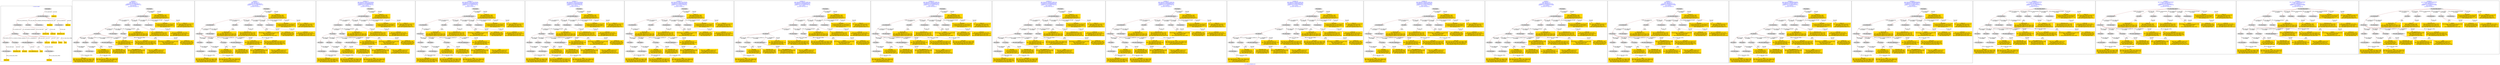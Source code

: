 digraph n0 {
fontcolor="blue"
remincross="true"
label="s27-s-the-huntington.json"
subgraph cluster_0 {
label="1-correct model"
n2[style="filled",color="white",fillcolor="lightgray",label="E12_Production1"];
n3[style="filled",color="white",fillcolor="lightgray",label="E21_Person1"];
n4[style="filled",color="white",fillcolor="lightgray",label="E55_Type1"];
n5[style="filled",color="white",fillcolor="lightgray",label="E52_Time-Span3"];
n6[style="filled",color="white",fillcolor="lightgray",label="E69_Death1"];
n7[style="filled",color="white",fillcolor="lightgray",label="E74_Group1"];
n8[style="filled",color="white",fillcolor="lightgray",label="E82_Actor_Appellation1"];
n9[style="filled",color="white",fillcolor="lightgray",label="E67_Birth1"];
n10[shape="plaintext",style="filled",fillcolor="gold",label="artist_URI"];
n11[style="filled",color="white",fillcolor="lightgray",label="E22_Man-Made_Object1"];
n12[style="filled",color="white",fillcolor="lightgray",label="E35_Title1"];
n13[style="filled",color="white",fillcolor="lightgray",label="E8_Acquisition1"];
n14[shape="plaintext",style="filled",fillcolor="gold",label="description"];
n15[style="filled",color="white",fillcolor="lightgray",label="E54_Dimension1"];
n16[shape="plaintext",style="filled",fillcolor="gold",label="object_uri"];
n17[shape="plaintext",style="filled",fillcolor="gold",label="Artwork_Title"];
n18[style="filled",color="white",fillcolor="lightgray",label="E38_Image1"];
n19[shape="plaintext",style="filled",fillcolor="gold",label="image_url"];
n20[style="filled",color="white",fillcolor="lightgray",label="E52_Time-Span1"];
n21[shape="plaintext",style="filled",fillcolor="gold",label="birth_date"];
n22[style="filled",color="white",fillcolor="lightgray",label="E52_Time-Span2"];
n23[shape="plaintext",style="filled",fillcolor="gold",label="death_date"];
n24[shape="plaintext",style="filled",fillcolor="gold",label="date"];
n25[shape="plaintext",style="filled",fillcolor="gold",label="dimensions_inch"];
n26[shape="plaintext",style="filled",fillcolor="gold",label="medium_uri"];
n27[shape="plaintext",style="filled",fillcolor="gold",label="medium"];
n28[shape="plaintext",style="filled",fillcolor="gold",label="Nationality_URI"];
n29[shape="plaintext",style="filled",fillcolor="gold",label="nationality"];
n30[shape="plaintext",style="filled",fillcolor="gold",label="artist_appellation_uri"];
n31[shape="plaintext",style="filled",fillcolor="gold",label="name"];
n32[shape="plaintext",style="filled",fillcolor="gold",label="credit_line"];
}
subgraph cluster_1 {
label="candidate 0\nlink coherence:1.0\nnode coherence:1.0\nconfidence:0.4221299352695257\nmapping score:0.5157099784231752\ncost:29.99759\n-precision:0.93-recall:0.93"
n34[style="filled",color="white",fillcolor="lightgray",label="E12_Production1"];
n35[style="filled",color="white",fillcolor="lightgray",label="E21_Person1"];
n36[style="filled",color="white",fillcolor="lightgray",label="E52_Time-Span2"];
n37[style="filled",color="white",fillcolor="lightgray",label="E55_Type1"];
n38[style="filled",color="white",fillcolor="lightgray",label="E67_Birth1"];
n39[style="filled",color="white",fillcolor="lightgray",label="E69_Death1"];
n40[style="filled",color="white",fillcolor="lightgray",label="E74_Group1"];
n41[style="filled",color="white",fillcolor="lightgray",label="E82_Actor_Appellation1"];
n42[style="filled",color="white",fillcolor="lightgray",label="E22_Man-Made_Object1"];
n43[style="filled",color="white",fillcolor="lightgray",label="E35_Title1"];
n44[style="filled",color="white",fillcolor="lightgray",label="E54_Dimension1"];
n45[style="filled",color="white",fillcolor="lightgray",label="E8_Acquisition1"];
n46[style="filled",color="white",fillcolor="lightgray",label="E38_Image1"];
n47[style="filled",color="white",fillcolor="lightgray",label="E52_Time-Span1"];
n48[style="filled",color="white",fillcolor="lightgray",label="E52_Time-Span3"];
n49[shape="plaintext",style="filled",fillcolor="gold",label="nationality\n[E74_Group,label,0.53]\n[E74_Group,classLink,0.303]\n[E55_Type,label,0.098]\n[E21_Person,P3_has_note,0.069]"];
n50[shape="plaintext",style="filled",fillcolor="gold",label="date\n[E52_Time-Span,P82_at_some_time_within,0.512]\n[E52_Time-Span,P82a_begin_of_the_begin,0.202]\n[E52_Time-Span,label,0.193]\n[E52_Time-Span,P82b_end_of_the_end,0.093]"];
n51[shape="plaintext",style="filled",fillcolor="gold",label="birth_date\n[E52_Time-Span,P82a_begin_of_the_begin,0.396]\n[E52_Time-Span,P82_at_some_time_within,0.307]\n[E52_Time-Span,P82b_end_of_the_end,0.24]\n[E33_Linguistic_Object,P3_has_note,0.057]"];
n52[shape="plaintext",style="filled",fillcolor="gold",label="medium\n[E29_Design_or_Procedure,P3_has_note,0.302]\n[E57_Material,label,0.265]\n[E55_Type,label,0.227]\n[E12_Production,P3_has_note,0.206]"];
n53[shape="plaintext",style="filled",fillcolor="gold",label="Nationality_URI\n[E74_Group,classLink,0.685]\n[E55_Type,classLink,0.187]\n[E57_Material,classLink,0.089]\n[E55_Type,label,0.039]"];
n54[shape="plaintext",style="filled",fillcolor="gold",label="medium_uri\n[E55_Type,classLink,0.386]\n[E57_Material,classLink,0.314]\n[E74_Group,classLink,0.263]\n[E55_Type,label,0.038]"];
n55[shape="plaintext",style="filled",fillcolor="gold",label="image_url\n[E38_Image,classLink,0.386]\n[E53_Place,classLink,0.244]\n[E8_Acquisition,classLink,0.203]\n[E22_Man-Made_Object,classLink,0.167]"];
n56[shape="plaintext",style="filled",fillcolor="gold",label="description\n[E22_Man-Made_Object,P3_has_note,0.268]\n[E34_Inscription,P3_has_note,0.266]\n[E73_Information_Object,P3_has_note,0.239]\n[E35_Title,label,0.227]"];
n57[shape="plaintext",style="filled",fillcolor="gold",label="credit_line\n[E8_Acquisition,P3_has_note,0.381]\n[E33_Linguistic_Object,P3_has_note,0.215]\n[E30_Right,P3_has_note,0.203]\n[E22_Man-Made_Object,P3_has_note,0.201]"];
n58[shape="plaintext",style="filled",fillcolor="gold",label="object_uri\n[E22_Man-Made_Object,classLink,0.37]\n[E38_Image,classLink,0.273]\n[E30_Right,P3_has_note,0.246]\n[E82_Actor_Appellation,label,0.111]"];
n59[shape="plaintext",style="filled",fillcolor="gold",label="artist_appellation_uri\n[E82_Actor_Appellation,classLink,0.588]\n[E21_Person,classLink,0.375]\n[E39_Actor,classLink,0.029]\n[E30_Right,P3_has_note,0.008]"];
n60[shape="plaintext",style="filled",fillcolor="gold",label="artist_URI\n[E21_Person,classLink,0.41]\n[E82_Actor_Appellation,classLink,0.343]\n[E39_Actor,classLink,0.195]\n[E30_Right,P3_has_note,0.052]"];
n61[shape="plaintext",style="filled",fillcolor="gold",label="dimensions_inch\n[E54_Dimension,P3_has_note,0.594]\n[E34_Inscription,P3_has_note,0.15]\n[E12_Production,P3_has_note,0.134]\n[E22_Man-Made_Object,P3_has_note,0.122]"];
n62[shape="plaintext",style="filled",fillcolor="gold",label="death_date\n[E52_Time-Span,P82a_begin_of_the_begin,0.321]\n[E52_Time-Span,P82b_end_of_the_end,0.312]\n[E52_Time-Span,P82_at_some_time_within,0.308]\n[E12_Production,P3_has_note,0.059]"];
n63[shape="plaintext",style="filled",fillcolor="gold",label="name\n[E82_Actor_Appellation,label,0.475]\n[E30_Right,P3_has_note,0.233]\n[E8_Acquisition,P3_has_note,0.147]\n[E33_Linguistic_Object,P3_has_note,0.145]"];
n64[shape="plaintext",style="filled",fillcolor="gold",label="Artwork_Title\n[E35_Title,label,0.329]\n[E22_Man-Made_Object,P3_has_note,0.278]\n[E73_Information_Object,P3_has_note,0.229]\n[E33_Linguistic_Object,P3_has_note,0.164]"];
}
subgraph cluster_2 {
label="candidate 1\nlink coherence:1.0\nnode coherence:1.0\nconfidence:0.4221299352695257\nmapping score:0.5157099784231752\ncost:29.99764\n-precision:0.9-recall:0.9"
n66[style="filled",color="white",fillcolor="lightgray",label="E12_Production1"];
n67[style="filled",color="white",fillcolor="lightgray",label="E21_Person1"];
n68[style="filled",color="white",fillcolor="lightgray",label="E52_Time-Span2"];
n69[style="filled",color="white",fillcolor="lightgray",label="E67_Birth1"];
n70[style="filled",color="white",fillcolor="lightgray",label="E69_Death1"];
n71[style="filled",color="white",fillcolor="lightgray",label="E74_Group1"];
n72[style="filled",color="white",fillcolor="lightgray",label="E82_Actor_Appellation1"];
n73[style="filled",color="white",fillcolor="lightgray",label="E22_Man-Made_Object1"];
n74[style="filled",color="white",fillcolor="lightgray",label="E35_Title1"];
n75[style="filled",color="white",fillcolor="lightgray",label="E54_Dimension1"];
n76[style="filled",color="white",fillcolor="lightgray",label="E55_Type2"];
n77[style="filled",color="white",fillcolor="lightgray",label="E8_Acquisition1"];
n78[style="filled",color="white",fillcolor="lightgray",label="E38_Image1"];
n79[style="filled",color="white",fillcolor="lightgray",label="E52_Time-Span1"];
n80[style="filled",color="white",fillcolor="lightgray",label="E52_Time-Span3"];
n81[shape="plaintext",style="filled",fillcolor="gold",label="medium\n[E29_Design_or_Procedure,P3_has_note,0.302]\n[E57_Material,label,0.265]\n[E55_Type,label,0.227]\n[E12_Production,P3_has_note,0.206]"];
n82[shape="plaintext",style="filled",fillcolor="gold",label="nationality\n[E74_Group,label,0.53]\n[E74_Group,classLink,0.303]\n[E55_Type,label,0.098]\n[E21_Person,P3_has_note,0.069]"];
n83[shape="plaintext",style="filled",fillcolor="gold",label="date\n[E52_Time-Span,P82_at_some_time_within,0.512]\n[E52_Time-Span,P82a_begin_of_the_begin,0.202]\n[E52_Time-Span,label,0.193]\n[E52_Time-Span,P82b_end_of_the_end,0.093]"];
n84[shape="plaintext",style="filled",fillcolor="gold",label="birth_date\n[E52_Time-Span,P82a_begin_of_the_begin,0.396]\n[E52_Time-Span,P82_at_some_time_within,0.307]\n[E52_Time-Span,P82b_end_of_the_end,0.24]\n[E33_Linguistic_Object,P3_has_note,0.057]"];
n85[shape="plaintext",style="filled",fillcolor="gold",label="Nationality_URI\n[E74_Group,classLink,0.685]\n[E55_Type,classLink,0.187]\n[E57_Material,classLink,0.089]\n[E55_Type,label,0.039]"];
n86[shape="plaintext",style="filled",fillcolor="gold",label="image_url\n[E38_Image,classLink,0.386]\n[E53_Place,classLink,0.244]\n[E8_Acquisition,classLink,0.203]\n[E22_Man-Made_Object,classLink,0.167]"];
n87[shape="plaintext",style="filled",fillcolor="gold",label="description\n[E22_Man-Made_Object,P3_has_note,0.268]\n[E34_Inscription,P3_has_note,0.266]\n[E73_Information_Object,P3_has_note,0.239]\n[E35_Title,label,0.227]"];
n88[shape="plaintext",style="filled",fillcolor="gold",label="credit_line\n[E8_Acquisition,P3_has_note,0.381]\n[E33_Linguistic_Object,P3_has_note,0.215]\n[E30_Right,P3_has_note,0.203]\n[E22_Man-Made_Object,P3_has_note,0.201]"];
n89[shape="plaintext",style="filled",fillcolor="gold",label="object_uri\n[E22_Man-Made_Object,classLink,0.37]\n[E38_Image,classLink,0.273]\n[E30_Right,P3_has_note,0.246]\n[E82_Actor_Appellation,label,0.111]"];
n90[shape="plaintext",style="filled",fillcolor="gold",label="artist_appellation_uri\n[E82_Actor_Appellation,classLink,0.588]\n[E21_Person,classLink,0.375]\n[E39_Actor,classLink,0.029]\n[E30_Right,P3_has_note,0.008]"];
n91[shape="plaintext",style="filled",fillcolor="gold",label="artist_URI\n[E21_Person,classLink,0.41]\n[E82_Actor_Appellation,classLink,0.343]\n[E39_Actor,classLink,0.195]\n[E30_Right,P3_has_note,0.052]"];
n92[shape="plaintext",style="filled",fillcolor="gold",label="dimensions_inch\n[E54_Dimension,P3_has_note,0.594]\n[E34_Inscription,P3_has_note,0.15]\n[E12_Production,P3_has_note,0.134]\n[E22_Man-Made_Object,P3_has_note,0.122]"];
n93[shape="plaintext",style="filled",fillcolor="gold",label="death_date\n[E52_Time-Span,P82a_begin_of_the_begin,0.321]\n[E52_Time-Span,P82b_end_of_the_end,0.312]\n[E52_Time-Span,P82_at_some_time_within,0.308]\n[E12_Production,P3_has_note,0.059]"];
n94[shape="plaintext",style="filled",fillcolor="gold",label="name\n[E82_Actor_Appellation,label,0.475]\n[E30_Right,P3_has_note,0.233]\n[E8_Acquisition,P3_has_note,0.147]\n[E33_Linguistic_Object,P3_has_note,0.145]"];
n95[shape="plaintext",style="filled",fillcolor="gold",label="medium_uri\n[E55_Type,classLink,0.386]\n[E57_Material,classLink,0.314]\n[E74_Group,classLink,0.263]\n[E55_Type,label,0.038]"];
n96[shape="plaintext",style="filled",fillcolor="gold",label="Artwork_Title\n[E35_Title,label,0.329]\n[E22_Man-Made_Object,P3_has_note,0.278]\n[E73_Information_Object,P3_has_note,0.229]\n[E33_Linguistic_Object,P3_has_note,0.164]"];
}
subgraph cluster_3 {
label="candidate 10\nlink coherence:0.9655172413793104\nnode coherence:0.9629629629629629\nconfidence:0.42297460084623734\nmapping score:0.5140625212697334\ncost:127.99775\n-precision:0.93-recall:0.9"
n98[style="filled",color="white",fillcolor="lightgray",label="E12_Production1"];
n99[style="filled",color="white",fillcolor="lightgray",label="E21_Person1"];
n100[style="filled",color="white",fillcolor="lightgray",label="E55_Type1"];
n101[style="filled",color="white",fillcolor="lightgray",label="E67_Birth1"];
n102[style="filled",color="white",fillcolor="lightgray",label="E69_Death1"];
n103[style="filled",color="white",fillcolor="lightgray",label="E74_Group1"];
n104[style="filled",color="white",fillcolor="lightgray",label="E82_Actor_Appellation1"];
n105[style="filled",color="white",fillcolor="lightgray",label="E22_Man-Made_Object1"];
n106[style="filled",color="white",fillcolor="lightgray",label="E35_Title1"];
n107[style="filled",color="white",fillcolor="lightgray",label="E54_Dimension1"];
n108[style="filled",color="white",fillcolor="lightgray",label="E8_Acquisition1"];
n109[style="filled",color="white",fillcolor="lightgray",label="E38_Image1"];
n110[style="filled",color="white",fillcolor="lightgray",label="E52_Time-Span1"];
n111[style="filled",color="white",fillcolor="lightgray",label="E52_Time-Span3"];
n112[shape="plaintext",style="filled",fillcolor="gold",label="death_date\n[E52_Time-Span,P82a_begin_of_the_begin,0.321]\n[E52_Time-Span,P82b_end_of_the_end,0.312]\n[E52_Time-Span,P82_at_some_time_within,0.308]\n[E12_Production,P3_has_note,0.059]"];
n113[shape="plaintext",style="filled",fillcolor="gold",label="nationality\n[E74_Group,label,0.53]\n[E74_Group,classLink,0.303]\n[E55_Type,label,0.098]\n[E21_Person,P3_has_note,0.069]"];
n114[shape="plaintext",style="filled",fillcolor="gold",label="date\n[E52_Time-Span,P82_at_some_time_within,0.512]\n[E52_Time-Span,P82a_begin_of_the_begin,0.202]\n[E52_Time-Span,label,0.193]\n[E52_Time-Span,P82b_end_of_the_end,0.093]"];
n115[shape="plaintext",style="filled",fillcolor="gold",label="birth_date\n[E52_Time-Span,P82a_begin_of_the_begin,0.396]\n[E52_Time-Span,P82_at_some_time_within,0.307]\n[E52_Time-Span,P82b_end_of_the_end,0.24]\n[E33_Linguistic_Object,P3_has_note,0.057]"];
n116[shape="plaintext",style="filled",fillcolor="gold",label="medium\n[E29_Design_or_Procedure,P3_has_note,0.302]\n[E57_Material,label,0.265]\n[E55_Type,label,0.227]\n[E12_Production,P3_has_note,0.206]"];
n117[shape="plaintext",style="filled",fillcolor="gold",label="Nationality_URI\n[E74_Group,classLink,0.685]\n[E55_Type,classLink,0.187]\n[E57_Material,classLink,0.089]\n[E55_Type,label,0.039]"];
n118[shape="plaintext",style="filled",fillcolor="gold",label="medium_uri\n[E55_Type,classLink,0.386]\n[E57_Material,classLink,0.314]\n[E74_Group,classLink,0.263]\n[E55_Type,label,0.038]"];
n119[shape="plaintext",style="filled",fillcolor="gold",label="image_url\n[E38_Image,classLink,0.386]\n[E53_Place,classLink,0.244]\n[E8_Acquisition,classLink,0.203]\n[E22_Man-Made_Object,classLink,0.167]"];
n120[shape="plaintext",style="filled",fillcolor="gold",label="description\n[E22_Man-Made_Object,P3_has_note,0.268]\n[E34_Inscription,P3_has_note,0.266]\n[E73_Information_Object,P3_has_note,0.239]\n[E35_Title,label,0.227]"];
n121[shape="plaintext",style="filled",fillcolor="gold",label="credit_line\n[E8_Acquisition,P3_has_note,0.381]\n[E33_Linguistic_Object,P3_has_note,0.215]\n[E30_Right,P3_has_note,0.203]\n[E22_Man-Made_Object,P3_has_note,0.201]"];
n122[shape="plaintext",style="filled",fillcolor="gold",label="object_uri\n[E22_Man-Made_Object,classLink,0.37]\n[E38_Image,classLink,0.273]\n[E30_Right,P3_has_note,0.246]\n[E82_Actor_Appellation,label,0.111]"];
n123[shape="plaintext",style="filled",fillcolor="gold",label="artist_appellation_uri\n[E82_Actor_Appellation,classLink,0.588]\n[E21_Person,classLink,0.375]\n[E39_Actor,classLink,0.029]\n[E30_Right,P3_has_note,0.008]"];
n124[shape="plaintext",style="filled",fillcolor="gold",label="artist_URI\n[E21_Person,classLink,0.41]\n[E82_Actor_Appellation,classLink,0.343]\n[E39_Actor,classLink,0.195]\n[E30_Right,P3_has_note,0.052]"];
n125[shape="plaintext",style="filled",fillcolor="gold",label="dimensions_inch\n[E54_Dimension,P3_has_note,0.594]\n[E34_Inscription,P3_has_note,0.15]\n[E12_Production,P3_has_note,0.134]\n[E22_Man-Made_Object,P3_has_note,0.122]"];
n126[shape="plaintext",style="filled",fillcolor="gold",label="name\n[E82_Actor_Appellation,label,0.475]\n[E30_Right,P3_has_note,0.233]\n[E8_Acquisition,P3_has_note,0.147]\n[E33_Linguistic_Object,P3_has_note,0.145]"];
n127[shape="plaintext",style="filled",fillcolor="gold",label="Artwork_Title\n[E35_Title,label,0.329]\n[E22_Man-Made_Object,P3_has_note,0.278]\n[E73_Information_Object,P3_has_note,0.229]\n[E33_Linguistic_Object,P3_has_note,0.164]"];
}
subgraph cluster_4 {
label="candidate 11\nlink coherence:0.9655172413793104\nnode coherence:0.9629629629629629\nconfidence:0.42297460084623734\nmapping score:0.5140625212697334\ncost:127.9978\n-precision:0.9-recall:0.87"
n129[style="filled",color="white",fillcolor="lightgray",label="E12_Production1"];
n130[style="filled",color="white",fillcolor="lightgray",label="E21_Person1"];
n131[style="filled",color="white",fillcolor="lightgray",label="E67_Birth1"];
n132[style="filled",color="white",fillcolor="lightgray",label="E69_Death1"];
n133[style="filled",color="white",fillcolor="lightgray",label="E74_Group1"];
n134[style="filled",color="white",fillcolor="lightgray",label="E82_Actor_Appellation1"];
n135[style="filled",color="white",fillcolor="lightgray",label="E22_Man-Made_Object1"];
n136[style="filled",color="white",fillcolor="lightgray",label="E35_Title1"];
n137[style="filled",color="white",fillcolor="lightgray",label="E54_Dimension1"];
n138[style="filled",color="white",fillcolor="lightgray",label="E55_Type2"];
n139[style="filled",color="white",fillcolor="lightgray",label="E8_Acquisition1"];
n140[style="filled",color="white",fillcolor="lightgray",label="E38_Image1"];
n141[style="filled",color="white",fillcolor="lightgray",label="E52_Time-Span1"];
n142[style="filled",color="white",fillcolor="lightgray",label="E52_Time-Span3"];
n143[shape="plaintext",style="filled",fillcolor="gold",label="death_date\n[E52_Time-Span,P82a_begin_of_the_begin,0.321]\n[E52_Time-Span,P82b_end_of_the_end,0.312]\n[E52_Time-Span,P82_at_some_time_within,0.308]\n[E12_Production,P3_has_note,0.059]"];
n144[shape="plaintext",style="filled",fillcolor="gold",label="medium\n[E29_Design_or_Procedure,P3_has_note,0.302]\n[E57_Material,label,0.265]\n[E55_Type,label,0.227]\n[E12_Production,P3_has_note,0.206]"];
n145[shape="plaintext",style="filled",fillcolor="gold",label="nationality\n[E74_Group,label,0.53]\n[E74_Group,classLink,0.303]\n[E55_Type,label,0.098]\n[E21_Person,P3_has_note,0.069]"];
n146[shape="plaintext",style="filled",fillcolor="gold",label="date\n[E52_Time-Span,P82_at_some_time_within,0.512]\n[E52_Time-Span,P82a_begin_of_the_begin,0.202]\n[E52_Time-Span,label,0.193]\n[E52_Time-Span,P82b_end_of_the_end,0.093]"];
n147[shape="plaintext",style="filled",fillcolor="gold",label="birth_date\n[E52_Time-Span,P82a_begin_of_the_begin,0.396]\n[E52_Time-Span,P82_at_some_time_within,0.307]\n[E52_Time-Span,P82b_end_of_the_end,0.24]\n[E33_Linguistic_Object,P3_has_note,0.057]"];
n148[shape="plaintext",style="filled",fillcolor="gold",label="Nationality_URI\n[E74_Group,classLink,0.685]\n[E55_Type,classLink,0.187]\n[E57_Material,classLink,0.089]\n[E55_Type,label,0.039]"];
n149[shape="plaintext",style="filled",fillcolor="gold",label="image_url\n[E38_Image,classLink,0.386]\n[E53_Place,classLink,0.244]\n[E8_Acquisition,classLink,0.203]\n[E22_Man-Made_Object,classLink,0.167]"];
n150[shape="plaintext",style="filled",fillcolor="gold",label="description\n[E22_Man-Made_Object,P3_has_note,0.268]\n[E34_Inscription,P3_has_note,0.266]\n[E73_Information_Object,P3_has_note,0.239]\n[E35_Title,label,0.227]"];
n151[shape="plaintext",style="filled",fillcolor="gold",label="credit_line\n[E8_Acquisition,P3_has_note,0.381]\n[E33_Linguistic_Object,P3_has_note,0.215]\n[E30_Right,P3_has_note,0.203]\n[E22_Man-Made_Object,P3_has_note,0.201]"];
n152[shape="plaintext",style="filled",fillcolor="gold",label="object_uri\n[E22_Man-Made_Object,classLink,0.37]\n[E38_Image,classLink,0.273]\n[E30_Right,P3_has_note,0.246]\n[E82_Actor_Appellation,label,0.111]"];
n153[shape="plaintext",style="filled",fillcolor="gold",label="artist_appellation_uri\n[E82_Actor_Appellation,classLink,0.588]\n[E21_Person,classLink,0.375]\n[E39_Actor,classLink,0.029]\n[E30_Right,P3_has_note,0.008]"];
n154[shape="plaintext",style="filled",fillcolor="gold",label="artist_URI\n[E21_Person,classLink,0.41]\n[E82_Actor_Appellation,classLink,0.343]\n[E39_Actor,classLink,0.195]\n[E30_Right,P3_has_note,0.052]"];
n155[shape="plaintext",style="filled",fillcolor="gold",label="dimensions_inch\n[E54_Dimension,P3_has_note,0.594]\n[E34_Inscription,P3_has_note,0.15]\n[E12_Production,P3_has_note,0.134]\n[E22_Man-Made_Object,P3_has_note,0.122]"];
n156[shape="plaintext",style="filled",fillcolor="gold",label="name\n[E82_Actor_Appellation,label,0.475]\n[E30_Right,P3_has_note,0.233]\n[E8_Acquisition,P3_has_note,0.147]\n[E33_Linguistic_Object,P3_has_note,0.145]"];
n157[shape="plaintext",style="filled",fillcolor="gold",label="medium_uri\n[E55_Type,classLink,0.386]\n[E57_Material,classLink,0.314]\n[E74_Group,classLink,0.263]\n[E55_Type,label,0.038]"];
n158[shape="plaintext",style="filled",fillcolor="gold",label="Artwork_Title\n[E35_Title,label,0.329]\n[E22_Man-Made_Object,P3_has_note,0.278]\n[E73_Information_Object,P3_has_note,0.229]\n[E33_Linguistic_Object,P3_has_note,0.164]"];
}
subgraph cluster_5 {
label="candidate 12\nlink coherence:0.9655172413793104\nnode coherence:0.9629629629629629\nconfidence:0.42240925795441336\nmapping score:0.5138740736391254\ncost:127.99775\n-precision:0.93-recall:0.9"
n160[style="filled",color="white",fillcolor="lightgray",label="E12_Production1"];
n161[style="filled",color="white",fillcolor="lightgray",label="E21_Person1"];
n162[style="filled",color="white",fillcolor="lightgray",label="E55_Type1"];
n163[style="filled",color="white",fillcolor="lightgray",label="E67_Birth1"];
n164[style="filled",color="white",fillcolor="lightgray",label="E69_Death1"];
n165[style="filled",color="white",fillcolor="lightgray",label="E74_Group1"];
n166[style="filled",color="white",fillcolor="lightgray",label="E82_Actor_Appellation1"];
n167[style="filled",color="white",fillcolor="lightgray",label="E22_Man-Made_Object1"];
n168[style="filled",color="white",fillcolor="lightgray",label="E35_Title1"];
n169[style="filled",color="white",fillcolor="lightgray",label="E54_Dimension1"];
n170[style="filled",color="white",fillcolor="lightgray",label="E8_Acquisition1"];
n171[style="filled",color="white",fillcolor="lightgray",label="E38_Image1"];
n172[style="filled",color="white",fillcolor="lightgray",label="E52_Time-Span1"];
n173[style="filled",color="white",fillcolor="lightgray",label="E52_Time-Span3"];
n174[shape="plaintext",style="filled",fillcolor="gold",label="nationality\n[E74_Group,label,0.53]\n[E74_Group,classLink,0.303]\n[E55_Type,label,0.098]\n[E21_Person,P3_has_note,0.069]"];
n175[shape="plaintext",style="filled",fillcolor="gold",label="date\n[E52_Time-Span,P82_at_some_time_within,0.512]\n[E52_Time-Span,P82a_begin_of_the_begin,0.202]\n[E52_Time-Span,label,0.193]\n[E52_Time-Span,P82b_end_of_the_end,0.093]"];
n176[shape="plaintext",style="filled",fillcolor="gold",label="birth_date\n[E52_Time-Span,P82a_begin_of_the_begin,0.396]\n[E52_Time-Span,P82_at_some_time_within,0.307]\n[E52_Time-Span,P82b_end_of_the_end,0.24]\n[E33_Linguistic_Object,P3_has_note,0.057]"];
n177[shape="plaintext",style="filled",fillcolor="gold",label="medium\n[E29_Design_or_Procedure,P3_has_note,0.302]\n[E57_Material,label,0.265]\n[E55_Type,label,0.227]\n[E12_Production,P3_has_note,0.206]"];
n178[shape="plaintext",style="filled",fillcolor="gold",label="Nationality_URI\n[E74_Group,classLink,0.685]\n[E55_Type,classLink,0.187]\n[E57_Material,classLink,0.089]\n[E55_Type,label,0.039]"];
n179[shape="plaintext",style="filled",fillcolor="gold",label="death_date\n[E52_Time-Span,P82a_begin_of_the_begin,0.321]\n[E52_Time-Span,P82b_end_of_the_end,0.312]\n[E52_Time-Span,P82_at_some_time_within,0.308]\n[E12_Production,P3_has_note,0.059]"];
n180[shape="plaintext",style="filled",fillcolor="gold",label="medium_uri\n[E55_Type,classLink,0.386]\n[E57_Material,classLink,0.314]\n[E74_Group,classLink,0.263]\n[E55_Type,label,0.038]"];
n181[shape="plaintext",style="filled",fillcolor="gold",label="image_url\n[E38_Image,classLink,0.386]\n[E53_Place,classLink,0.244]\n[E8_Acquisition,classLink,0.203]\n[E22_Man-Made_Object,classLink,0.167]"];
n182[shape="plaintext",style="filled",fillcolor="gold",label="description\n[E22_Man-Made_Object,P3_has_note,0.268]\n[E34_Inscription,P3_has_note,0.266]\n[E73_Information_Object,P3_has_note,0.239]\n[E35_Title,label,0.227]"];
n183[shape="plaintext",style="filled",fillcolor="gold",label="credit_line\n[E8_Acquisition,P3_has_note,0.381]\n[E33_Linguistic_Object,P3_has_note,0.215]\n[E30_Right,P3_has_note,0.203]\n[E22_Man-Made_Object,P3_has_note,0.201]"];
n184[shape="plaintext",style="filled",fillcolor="gold",label="object_uri\n[E22_Man-Made_Object,classLink,0.37]\n[E38_Image,classLink,0.273]\n[E30_Right,P3_has_note,0.246]\n[E82_Actor_Appellation,label,0.111]"];
n185[shape="plaintext",style="filled",fillcolor="gold",label="artist_appellation_uri\n[E82_Actor_Appellation,classLink,0.588]\n[E21_Person,classLink,0.375]\n[E39_Actor,classLink,0.029]\n[E30_Right,P3_has_note,0.008]"];
n186[shape="plaintext",style="filled",fillcolor="gold",label="artist_URI\n[E21_Person,classLink,0.41]\n[E82_Actor_Appellation,classLink,0.343]\n[E39_Actor,classLink,0.195]\n[E30_Right,P3_has_note,0.052]"];
n187[shape="plaintext",style="filled",fillcolor="gold",label="dimensions_inch\n[E54_Dimension,P3_has_note,0.594]\n[E34_Inscription,P3_has_note,0.15]\n[E12_Production,P3_has_note,0.134]\n[E22_Man-Made_Object,P3_has_note,0.122]"];
n188[shape="plaintext",style="filled",fillcolor="gold",label="name\n[E82_Actor_Appellation,label,0.475]\n[E30_Right,P3_has_note,0.233]\n[E8_Acquisition,P3_has_note,0.147]\n[E33_Linguistic_Object,P3_has_note,0.145]"];
n189[shape="plaintext",style="filled",fillcolor="gold",label="Artwork_Title\n[E35_Title,label,0.329]\n[E22_Man-Made_Object,P3_has_note,0.278]\n[E73_Information_Object,P3_has_note,0.229]\n[E33_Linguistic_Object,P3_has_note,0.164]"];
}
subgraph cluster_6 {
label="candidate 13\nlink coherence:0.9655172413793104\nnode coherence:0.9629629629629629\nconfidence:0.42240925795441336\nmapping score:0.5138740736391254\ncost:127.9978\n-precision:0.9-recall:0.87"
n191[style="filled",color="white",fillcolor="lightgray",label="E12_Production1"];
n192[style="filled",color="white",fillcolor="lightgray",label="E21_Person1"];
n193[style="filled",color="white",fillcolor="lightgray",label="E67_Birth1"];
n194[style="filled",color="white",fillcolor="lightgray",label="E69_Death1"];
n195[style="filled",color="white",fillcolor="lightgray",label="E74_Group1"];
n196[style="filled",color="white",fillcolor="lightgray",label="E82_Actor_Appellation1"];
n197[style="filled",color="white",fillcolor="lightgray",label="E22_Man-Made_Object1"];
n198[style="filled",color="white",fillcolor="lightgray",label="E35_Title1"];
n199[style="filled",color="white",fillcolor="lightgray",label="E54_Dimension1"];
n200[style="filled",color="white",fillcolor="lightgray",label="E55_Type2"];
n201[style="filled",color="white",fillcolor="lightgray",label="E8_Acquisition1"];
n202[style="filled",color="white",fillcolor="lightgray",label="E38_Image1"];
n203[style="filled",color="white",fillcolor="lightgray",label="E52_Time-Span1"];
n204[style="filled",color="white",fillcolor="lightgray",label="E52_Time-Span3"];
n205[shape="plaintext",style="filled",fillcolor="gold",label="medium\n[E29_Design_or_Procedure,P3_has_note,0.302]\n[E57_Material,label,0.265]\n[E55_Type,label,0.227]\n[E12_Production,P3_has_note,0.206]"];
n206[shape="plaintext",style="filled",fillcolor="gold",label="nationality\n[E74_Group,label,0.53]\n[E74_Group,classLink,0.303]\n[E55_Type,label,0.098]\n[E21_Person,P3_has_note,0.069]"];
n207[shape="plaintext",style="filled",fillcolor="gold",label="date\n[E52_Time-Span,P82_at_some_time_within,0.512]\n[E52_Time-Span,P82a_begin_of_the_begin,0.202]\n[E52_Time-Span,label,0.193]\n[E52_Time-Span,P82b_end_of_the_end,0.093]"];
n208[shape="plaintext",style="filled",fillcolor="gold",label="birth_date\n[E52_Time-Span,P82a_begin_of_the_begin,0.396]\n[E52_Time-Span,P82_at_some_time_within,0.307]\n[E52_Time-Span,P82b_end_of_the_end,0.24]\n[E33_Linguistic_Object,P3_has_note,0.057]"];
n209[shape="plaintext",style="filled",fillcolor="gold",label="Nationality_URI\n[E74_Group,classLink,0.685]\n[E55_Type,classLink,0.187]\n[E57_Material,classLink,0.089]\n[E55_Type,label,0.039]"];
n210[shape="plaintext",style="filled",fillcolor="gold",label="death_date\n[E52_Time-Span,P82a_begin_of_the_begin,0.321]\n[E52_Time-Span,P82b_end_of_the_end,0.312]\n[E52_Time-Span,P82_at_some_time_within,0.308]\n[E12_Production,P3_has_note,0.059]"];
n211[shape="plaintext",style="filled",fillcolor="gold",label="image_url\n[E38_Image,classLink,0.386]\n[E53_Place,classLink,0.244]\n[E8_Acquisition,classLink,0.203]\n[E22_Man-Made_Object,classLink,0.167]"];
n212[shape="plaintext",style="filled",fillcolor="gold",label="description\n[E22_Man-Made_Object,P3_has_note,0.268]\n[E34_Inscription,P3_has_note,0.266]\n[E73_Information_Object,P3_has_note,0.239]\n[E35_Title,label,0.227]"];
n213[shape="plaintext",style="filled",fillcolor="gold",label="credit_line\n[E8_Acquisition,P3_has_note,0.381]\n[E33_Linguistic_Object,P3_has_note,0.215]\n[E30_Right,P3_has_note,0.203]\n[E22_Man-Made_Object,P3_has_note,0.201]"];
n214[shape="plaintext",style="filled",fillcolor="gold",label="object_uri\n[E22_Man-Made_Object,classLink,0.37]\n[E38_Image,classLink,0.273]\n[E30_Right,P3_has_note,0.246]\n[E82_Actor_Appellation,label,0.111]"];
n215[shape="plaintext",style="filled",fillcolor="gold",label="artist_appellation_uri\n[E82_Actor_Appellation,classLink,0.588]\n[E21_Person,classLink,0.375]\n[E39_Actor,classLink,0.029]\n[E30_Right,P3_has_note,0.008]"];
n216[shape="plaintext",style="filled",fillcolor="gold",label="artist_URI\n[E21_Person,classLink,0.41]\n[E82_Actor_Appellation,classLink,0.343]\n[E39_Actor,classLink,0.195]\n[E30_Right,P3_has_note,0.052]"];
n217[shape="plaintext",style="filled",fillcolor="gold",label="dimensions_inch\n[E54_Dimension,P3_has_note,0.594]\n[E34_Inscription,P3_has_note,0.15]\n[E12_Production,P3_has_note,0.134]\n[E22_Man-Made_Object,P3_has_note,0.122]"];
n218[shape="plaintext",style="filled",fillcolor="gold",label="name\n[E82_Actor_Appellation,label,0.475]\n[E30_Right,P3_has_note,0.233]\n[E8_Acquisition,P3_has_note,0.147]\n[E33_Linguistic_Object,P3_has_note,0.145]"];
n219[shape="plaintext",style="filled",fillcolor="gold",label="medium_uri\n[E55_Type,classLink,0.386]\n[E57_Material,classLink,0.314]\n[E74_Group,classLink,0.263]\n[E55_Type,label,0.038]"];
n220[shape="plaintext",style="filled",fillcolor="gold",label="Artwork_Title\n[E35_Title,label,0.329]\n[E22_Man-Made_Object,P3_has_note,0.278]\n[E73_Information_Object,P3_has_note,0.229]\n[E33_Linguistic_Object,P3_has_note,0.164]"];
}
subgraph cluster_7 {
label="candidate 14\nlink coherence:0.9642857142857143\nnode coherence:0.9629629629629629\nconfidence:0.42297460084623734\nmapping score:0.5140625212697334\ncost:27.99787\n-precision:0.89-recall:0.83"
n222[style="filled",color="white",fillcolor="lightgray",label="E12_Production1"];
n223[style="filled",color="white",fillcolor="lightgray",label="E21_Person1"];
n224[style="filled",color="white",fillcolor="lightgray",label="E52_Time-Span2"];
n225[style="filled",color="white",fillcolor="lightgray",label="E55_Type1"];
n226[style="filled",color="white",fillcolor="lightgray",label="E67_Birth1"];
n227[style="filled",color="white",fillcolor="lightgray",label="E74_Group1"];
n228[style="filled",color="white",fillcolor="lightgray",label="E82_Actor_Appellation1"];
n229[style="filled",color="white",fillcolor="lightgray",label="E22_Man-Made_Object1"];
n230[style="filled",color="white",fillcolor="lightgray",label="E35_Title1"];
n231[style="filled",color="white",fillcolor="lightgray",label="E54_Dimension1"];
n232[style="filled",color="white",fillcolor="lightgray",label="E8_Acquisition1"];
n233[style="filled",color="white",fillcolor="lightgray",label="E38_Image1"];
n234[style="filled",color="white",fillcolor="lightgray",label="E52_Time-Span1"];
n235[shape="plaintext",style="filled",fillcolor="gold",label="nationality\n[E74_Group,label,0.53]\n[E74_Group,classLink,0.303]\n[E55_Type,label,0.098]\n[E21_Person,P3_has_note,0.069]"];
n236[shape="plaintext",style="filled",fillcolor="gold",label="death_date\n[E52_Time-Span,P82a_begin_of_the_begin,0.321]\n[E52_Time-Span,P82b_end_of_the_end,0.312]\n[E52_Time-Span,P82_at_some_time_within,0.308]\n[E12_Production,P3_has_note,0.059]"];
n237[shape="plaintext",style="filled",fillcolor="gold",label="date\n[E52_Time-Span,P82_at_some_time_within,0.512]\n[E52_Time-Span,P82a_begin_of_the_begin,0.202]\n[E52_Time-Span,label,0.193]\n[E52_Time-Span,P82b_end_of_the_end,0.093]"];
n238[shape="plaintext",style="filled",fillcolor="gold",label="medium\n[E29_Design_or_Procedure,P3_has_note,0.302]\n[E57_Material,label,0.265]\n[E55_Type,label,0.227]\n[E12_Production,P3_has_note,0.206]"];
n239[shape="plaintext",style="filled",fillcolor="gold",label="Nationality_URI\n[E74_Group,classLink,0.685]\n[E55_Type,classLink,0.187]\n[E57_Material,classLink,0.089]\n[E55_Type,label,0.039]"];
n240[shape="plaintext",style="filled",fillcolor="gold",label="medium_uri\n[E55_Type,classLink,0.386]\n[E57_Material,classLink,0.314]\n[E74_Group,classLink,0.263]\n[E55_Type,label,0.038]"];
n241[shape="plaintext",style="filled",fillcolor="gold",label="image_url\n[E38_Image,classLink,0.386]\n[E53_Place,classLink,0.244]\n[E8_Acquisition,classLink,0.203]\n[E22_Man-Made_Object,classLink,0.167]"];
n242[shape="plaintext",style="filled",fillcolor="gold",label="description\n[E22_Man-Made_Object,P3_has_note,0.268]\n[E34_Inscription,P3_has_note,0.266]\n[E73_Information_Object,P3_has_note,0.239]\n[E35_Title,label,0.227]"];
n243[shape="plaintext",style="filled",fillcolor="gold",label="credit_line\n[E8_Acquisition,P3_has_note,0.381]\n[E33_Linguistic_Object,P3_has_note,0.215]\n[E30_Right,P3_has_note,0.203]\n[E22_Man-Made_Object,P3_has_note,0.201]"];
n244[shape="plaintext",style="filled",fillcolor="gold",label="object_uri\n[E22_Man-Made_Object,classLink,0.37]\n[E38_Image,classLink,0.273]\n[E30_Right,P3_has_note,0.246]\n[E82_Actor_Appellation,label,0.111]"];
n245[shape="plaintext",style="filled",fillcolor="gold",label="artist_appellation_uri\n[E82_Actor_Appellation,classLink,0.588]\n[E21_Person,classLink,0.375]\n[E39_Actor,classLink,0.029]\n[E30_Right,P3_has_note,0.008]"];
n246[shape="plaintext",style="filled",fillcolor="gold",label="artist_URI\n[E21_Person,classLink,0.41]\n[E82_Actor_Appellation,classLink,0.343]\n[E39_Actor,classLink,0.195]\n[E30_Right,P3_has_note,0.052]"];
n247[shape="plaintext",style="filled",fillcolor="gold",label="dimensions_inch\n[E54_Dimension,P3_has_note,0.594]\n[E34_Inscription,P3_has_note,0.15]\n[E12_Production,P3_has_note,0.134]\n[E22_Man-Made_Object,P3_has_note,0.122]"];
n248[shape="plaintext",style="filled",fillcolor="gold",label="birth_date\n[E52_Time-Span,P82a_begin_of_the_begin,0.396]\n[E52_Time-Span,P82_at_some_time_within,0.307]\n[E52_Time-Span,P82b_end_of_the_end,0.24]\n[E33_Linguistic_Object,P3_has_note,0.057]"];
n249[shape="plaintext",style="filled",fillcolor="gold",label="name\n[E82_Actor_Appellation,label,0.475]\n[E30_Right,P3_has_note,0.233]\n[E8_Acquisition,P3_has_note,0.147]\n[E33_Linguistic_Object,P3_has_note,0.145]"];
n250[shape="plaintext",style="filled",fillcolor="gold",label="Artwork_Title\n[E35_Title,label,0.329]\n[E22_Man-Made_Object,P3_has_note,0.278]\n[E73_Information_Object,P3_has_note,0.229]\n[E33_Linguistic_Object,P3_has_note,0.164]"];
}
subgraph cluster_8 {
label="candidate 15\nlink coherence:0.9642857142857143\nnode coherence:0.9629629629629629\nconfidence:0.42297460084623734\nmapping score:0.5140625212697334\ncost:27.99792\n-precision:0.86-recall:0.8"
n252[style="filled",color="white",fillcolor="lightgray",label="E12_Production1"];
n253[style="filled",color="white",fillcolor="lightgray",label="E21_Person1"];
n254[style="filled",color="white",fillcolor="lightgray",label="E52_Time-Span2"];
n255[style="filled",color="white",fillcolor="lightgray",label="E67_Birth1"];
n256[style="filled",color="white",fillcolor="lightgray",label="E74_Group1"];
n257[style="filled",color="white",fillcolor="lightgray",label="E82_Actor_Appellation1"];
n258[style="filled",color="white",fillcolor="lightgray",label="E22_Man-Made_Object1"];
n259[style="filled",color="white",fillcolor="lightgray",label="E35_Title1"];
n260[style="filled",color="white",fillcolor="lightgray",label="E54_Dimension1"];
n261[style="filled",color="white",fillcolor="lightgray",label="E55_Type2"];
n262[style="filled",color="white",fillcolor="lightgray",label="E8_Acquisition1"];
n263[style="filled",color="white",fillcolor="lightgray",label="E38_Image1"];
n264[style="filled",color="white",fillcolor="lightgray",label="E52_Time-Span1"];
n265[shape="plaintext",style="filled",fillcolor="gold",label="medium\n[E29_Design_or_Procedure,P3_has_note,0.302]\n[E57_Material,label,0.265]\n[E55_Type,label,0.227]\n[E12_Production,P3_has_note,0.206]"];
n266[shape="plaintext",style="filled",fillcolor="gold",label="nationality\n[E74_Group,label,0.53]\n[E74_Group,classLink,0.303]\n[E55_Type,label,0.098]\n[E21_Person,P3_has_note,0.069]"];
n267[shape="plaintext",style="filled",fillcolor="gold",label="death_date\n[E52_Time-Span,P82a_begin_of_the_begin,0.321]\n[E52_Time-Span,P82b_end_of_the_end,0.312]\n[E52_Time-Span,P82_at_some_time_within,0.308]\n[E12_Production,P3_has_note,0.059]"];
n268[shape="plaintext",style="filled",fillcolor="gold",label="date\n[E52_Time-Span,P82_at_some_time_within,0.512]\n[E52_Time-Span,P82a_begin_of_the_begin,0.202]\n[E52_Time-Span,label,0.193]\n[E52_Time-Span,P82b_end_of_the_end,0.093]"];
n269[shape="plaintext",style="filled",fillcolor="gold",label="Nationality_URI\n[E74_Group,classLink,0.685]\n[E55_Type,classLink,0.187]\n[E57_Material,classLink,0.089]\n[E55_Type,label,0.039]"];
n270[shape="plaintext",style="filled",fillcolor="gold",label="image_url\n[E38_Image,classLink,0.386]\n[E53_Place,classLink,0.244]\n[E8_Acquisition,classLink,0.203]\n[E22_Man-Made_Object,classLink,0.167]"];
n271[shape="plaintext",style="filled",fillcolor="gold",label="description\n[E22_Man-Made_Object,P3_has_note,0.268]\n[E34_Inscription,P3_has_note,0.266]\n[E73_Information_Object,P3_has_note,0.239]\n[E35_Title,label,0.227]"];
n272[shape="plaintext",style="filled",fillcolor="gold",label="credit_line\n[E8_Acquisition,P3_has_note,0.381]\n[E33_Linguistic_Object,P3_has_note,0.215]\n[E30_Right,P3_has_note,0.203]\n[E22_Man-Made_Object,P3_has_note,0.201]"];
n273[shape="plaintext",style="filled",fillcolor="gold",label="object_uri\n[E22_Man-Made_Object,classLink,0.37]\n[E38_Image,classLink,0.273]\n[E30_Right,P3_has_note,0.246]\n[E82_Actor_Appellation,label,0.111]"];
n274[shape="plaintext",style="filled",fillcolor="gold",label="artist_appellation_uri\n[E82_Actor_Appellation,classLink,0.588]\n[E21_Person,classLink,0.375]\n[E39_Actor,classLink,0.029]\n[E30_Right,P3_has_note,0.008]"];
n275[shape="plaintext",style="filled",fillcolor="gold",label="artist_URI\n[E21_Person,classLink,0.41]\n[E82_Actor_Appellation,classLink,0.343]\n[E39_Actor,classLink,0.195]\n[E30_Right,P3_has_note,0.052]"];
n276[shape="plaintext",style="filled",fillcolor="gold",label="dimensions_inch\n[E54_Dimension,P3_has_note,0.594]\n[E34_Inscription,P3_has_note,0.15]\n[E12_Production,P3_has_note,0.134]\n[E22_Man-Made_Object,P3_has_note,0.122]"];
n277[shape="plaintext",style="filled",fillcolor="gold",label="birth_date\n[E52_Time-Span,P82a_begin_of_the_begin,0.396]\n[E52_Time-Span,P82_at_some_time_within,0.307]\n[E52_Time-Span,P82b_end_of_the_end,0.24]\n[E33_Linguistic_Object,P3_has_note,0.057]"];
n278[shape="plaintext",style="filled",fillcolor="gold",label="name\n[E82_Actor_Appellation,label,0.475]\n[E30_Right,P3_has_note,0.233]\n[E8_Acquisition,P3_has_note,0.147]\n[E33_Linguistic_Object,P3_has_note,0.145]"];
n279[shape="plaintext",style="filled",fillcolor="gold",label="medium_uri\n[E55_Type,classLink,0.386]\n[E57_Material,classLink,0.314]\n[E74_Group,classLink,0.263]\n[E55_Type,label,0.038]"];
n280[shape="plaintext",style="filled",fillcolor="gold",label="Artwork_Title\n[E35_Title,label,0.329]\n[E22_Man-Made_Object,P3_has_note,0.278]\n[E73_Information_Object,P3_has_note,0.229]\n[E33_Linguistic_Object,P3_has_note,0.164]"];
}
subgraph cluster_9 {
label="candidate 16\nlink coherence:0.9642857142857143\nnode coherence:0.9629629629629629\nconfidence:0.42297460084623734\nmapping score:0.5140625212697334\ncost:126.99787\n-precision:0.96-recall:0.9"
n282[style="filled",color="white",fillcolor="lightgray",label="E12_Production1"];
n283[style="filled",color="white",fillcolor="lightgray",label="E21_Person1"];
n284[style="filled",color="white",fillcolor="lightgray",label="E52_Time-Span2"];
n285[style="filled",color="white",fillcolor="lightgray",label="E55_Type1"];
n286[style="filled",color="white",fillcolor="lightgray",label="E67_Birth1"];
n287[style="filled",color="white",fillcolor="lightgray",label="E74_Group1"];
n288[style="filled",color="white",fillcolor="lightgray",label="E82_Actor_Appellation1"];
n289[style="filled",color="white",fillcolor="lightgray",label="E22_Man-Made_Object1"];
n290[style="filled",color="white",fillcolor="lightgray",label="E35_Title1"];
n291[style="filled",color="white",fillcolor="lightgray",label="E54_Dimension1"];
n292[style="filled",color="white",fillcolor="lightgray",label="E8_Acquisition1"];
n293[style="filled",color="white",fillcolor="lightgray",label="E38_Image1"];
n294[style="filled",color="white",fillcolor="lightgray",label="E52_Time-Span1"];
n295[shape="plaintext",style="filled",fillcolor="gold",label="death_date\n[E52_Time-Span,P82a_begin_of_the_begin,0.321]\n[E52_Time-Span,P82b_end_of_the_end,0.312]\n[E52_Time-Span,P82_at_some_time_within,0.308]\n[E12_Production,P3_has_note,0.059]"];
n296[shape="plaintext",style="filled",fillcolor="gold",label="nationality\n[E74_Group,label,0.53]\n[E74_Group,classLink,0.303]\n[E55_Type,label,0.098]\n[E21_Person,P3_has_note,0.069]"];
n297[shape="plaintext",style="filled",fillcolor="gold",label="birth_date\n[E52_Time-Span,P82a_begin_of_the_begin,0.396]\n[E52_Time-Span,P82_at_some_time_within,0.307]\n[E52_Time-Span,P82b_end_of_the_end,0.24]\n[E33_Linguistic_Object,P3_has_note,0.057]"];
n298[shape="plaintext",style="filled",fillcolor="gold",label="medium\n[E29_Design_or_Procedure,P3_has_note,0.302]\n[E57_Material,label,0.265]\n[E55_Type,label,0.227]\n[E12_Production,P3_has_note,0.206]"];
n299[shape="plaintext",style="filled",fillcolor="gold",label="Nationality_URI\n[E74_Group,classLink,0.685]\n[E55_Type,classLink,0.187]\n[E57_Material,classLink,0.089]\n[E55_Type,label,0.039]"];
n300[shape="plaintext",style="filled",fillcolor="gold",label="medium_uri\n[E55_Type,classLink,0.386]\n[E57_Material,classLink,0.314]\n[E74_Group,classLink,0.263]\n[E55_Type,label,0.038]"];
n301[shape="plaintext",style="filled",fillcolor="gold",label="image_url\n[E38_Image,classLink,0.386]\n[E53_Place,classLink,0.244]\n[E8_Acquisition,classLink,0.203]\n[E22_Man-Made_Object,classLink,0.167]"];
n302[shape="plaintext",style="filled",fillcolor="gold",label="description\n[E22_Man-Made_Object,P3_has_note,0.268]\n[E34_Inscription,P3_has_note,0.266]\n[E73_Information_Object,P3_has_note,0.239]\n[E35_Title,label,0.227]"];
n303[shape="plaintext",style="filled",fillcolor="gold",label="credit_line\n[E8_Acquisition,P3_has_note,0.381]\n[E33_Linguistic_Object,P3_has_note,0.215]\n[E30_Right,P3_has_note,0.203]\n[E22_Man-Made_Object,P3_has_note,0.201]"];
n304[shape="plaintext",style="filled",fillcolor="gold",label="object_uri\n[E22_Man-Made_Object,classLink,0.37]\n[E38_Image,classLink,0.273]\n[E30_Right,P3_has_note,0.246]\n[E82_Actor_Appellation,label,0.111]"];
n305[shape="plaintext",style="filled",fillcolor="gold",label="artist_appellation_uri\n[E82_Actor_Appellation,classLink,0.588]\n[E21_Person,classLink,0.375]\n[E39_Actor,classLink,0.029]\n[E30_Right,P3_has_note,0.008]"];
n306[shape="plaintext",style="filled",fillcolor="gold",label="artist_URI\n[E21_Person,classLink,0.41]\n[E82_Actor_Appellation,classLink,0.343]\n[E39_Actor,classLink,0.195]\n[E30_Right,P3_has_note,0.052]"];
n307[shape="plaintext",style="filled",fillcolor="gold",label="dimensions_inch\n[E54_Dimension,P3_has_note,0.594]\n[E34_Inscription,P3_has_note,0.15]\n[E12_Production,P3_has_note,0.134]\n[E22_Man-Made_Object,P3_has_note,0.122]"];
n308[shape="plaintext",style="filled",fillcolor="gold",label="date\n[E52_Time-Span,P82_at_some_time_within,0.512]\n[E52_Time-Span,P82a_begin_of_the_begin,0.202]\n[E52_Time-Span,label,0.193]\n[E52_Time-Span,P82b_end_of_the_end,0.093]"];
n309[shape="plaintext",style="filled",fillcolor="gold",label="name\n[E82_Actor_Appellation,label,0.475]\n[E30_Right,P3_has_note,0.233]\n[E8_Acquisition,P3_has_note,0.147]\n[E33_Linguistic_Object,P3_has_note,0.145]"];
n310[shape="plaintext",style="filled",fillcolor="gold",label="Artwork_Title\n[E35_Title,label,0.329]\n[E22_Man-Made_Object,P3_has_note,0.278]\n[E73_Information_Object,P3_has_note,0.229]\n[E33_Linguistic_Object,P3_has_note,0.164]"];
}
subgraph cluster_10 {
label="candidate 17\nlink coherence:0.9642857142857143\nnode coherence:0.9629629629629629\nconfidence:0.42297460084623734\nmapping score:0.5140625212697334\ncost:126.99792\n-precision:0.93-recall:0.87"
n312[style="filled",color="white",fillcolor="lightgray",label="E12_Production1"];
n313[style="filled",color="white",fillcolor="lightgray",label="E21_Person1"];
n314[style="filled",color="white",fillcolor="lightgray",label="E52_Time-Span2"];
n315[style="filled",color="white",fillcolor="lightgray",label="E67_Birth1"];
n316[style="filled",color="white",fillcolor="lightgray",label="E74_Group1"];
n317[style="filled",color="white",fillcolor="lightgray",label="E82_Actor_Appellation1"];
n318[style="filled",color="white",fillcolor="lightgray",label="E22_Man-Made_Object1"];
n319[style="filled",color="white",fillcolor="lightgray",label="E35_Title1"];
n320[style="filled",color="white",fillcolor="lightgray",label="E54_Dimension1"];
n321[style="filled",color="white",fillcolor="lightgray",label="E55_Type2"];
n322[style="filled",color="white",fillcolor="lightgray",label="E8_Acquisition1"];
n323[style="filled",color="white",fillcolor="lightgray",label="E38_Image1"];
n324[style="filled",color="white",fillcolor="lightgray",label="E52_Time-Span1"];
n325[shape="plaintext",style="filled",fillcolor="gold",label="death_date\n[E52_Time-Span,P82a_begin_of_the_begin,0.321]\n[E52_Time-Span,P82b_end_of_the_end,0.312]\n[E52_Time-Span,P82_at_some_time_within,0.308]\n[E12_Production,P3_has_note,0.059]"];
n326[shape="plaintext",style="filled",fillcolor="gold",label="medium\n[E29_Design_or_Procedure,P3_has_note,0.302]\n[E57_Material,label,0.265]\n[E55_Type,label,0.227]\n[E12_Production,P3_has_note,0.206]"];
n327[shape="plaintext",style="filled",fillcolor="gold",label="nationality\n[E74_Group,label,0.53]\n[E74_Group,classLink,0.303]\n[E55_Type,label,0.098]\n[E21_Person,P3_has_note,0.069]"];
n328[shape="plaintext",style="filled",fillcolor="gold",label="birth_date\n[E52_Time-Span,P82a_begin_of_the_begin,0.396]\n[E52_Time-Span,P82_at_some_time_within,0.307]\n[E52_Time-Span,P82b_end_of_the_end,0.24]\n[E33_Linguistic_Object,P3_has_note,0.057]"];
n329[shape="plaintext",style="filled",fillcolor="gold",label="Nationality_URI\n[E74_Group,classLink,0.685]\n[E55_Type,classLink,0.187]\n[E57_Material,classLink,0.089]\n[E55_Type,label,0.039]"];
n330[shape="plaintext",style="filled",fillcolor="gold",label="image_url\n[E38_Image,classLink,0.386]\n[E53_Place,classLink,0.244]\n[E8_Acquisition,classLink,0.203]\n[E22_Man-Made_Object,classLink,0.167]"];
n331[shape="plaintext",style="filled",fillcolor="gold",label="description\n[E22_Man-Made_Object,P3_has_note,0.268]\n[E34_Inscription,P3_has_note,0.266]\n[E73_Information_Object,P3_has_note,0.239]\n[E35_Title,label,0.227]"];
n332[shape="plaintext",style="filled",fillcolor="gold",label="credit_line\n[E8_Acquisition,P3_has_note,0.381]\n[E33_Linguistic_Object,P3_has_note,0.215]\n[E30_Right,P3_has_note,0.203]\n[E22_Man-Made_Object,P3_has_note,0.201]"];
n333[shape="plaintext",style="filled",fillcolor="gold",label="object_uri\n[E22_Man-Made_Object,classLink,0.37]\n[E38_Image,classLink,0.273]\n[E30_Right,P3_has_note,0.246]\n[E82_Actor_Appellation,label,0.111]"];
n334[shape="plaintext",style="filled",fillcolor="gold",label="artist_appellation_uri\n[E82_Actor_Appellation,classLink,0.588]\n[E21_Person,classLink,0.375]\n[E39_Actor,classLink,0.029]\n[E30_Right,P3_has_note,0.008]"];
n335[shape="plaintext",style="filled",fillcolor="gold",label="artist_URI\n[E21_Person,classLink,0.41]\n[E82_Actor_Appellation,classLink,0.343]\n[E39_Actor,classLink,0.195]\n[E30_Right,P3_has_note,0.052]"];
n336[shape="plaintext",style="filled",fillcolor="gold",label="dimensions_inch\n[E54_Dimension,P3_has_note,0.594]\n[E34_Inscription,P3_has_note,0.15]\n[E12_Production,P3_has_note,0.134]\n[E22_Man-Made_Object,P3_has_note,0.122]"];
n337[shape="plaintext",style="filled",fillcolor="gold",label="date\n[E52_Time-Span,P82_at_some_time_within,0.512]\n[E52_Time-Span,P82a_begin_of_the_begin,0.202]\n[E52_Time-Span,label,0.193]\n[E52_Time-Span,P82b_end_of_the_end,0.093]"];
n338[shape="plaintext",style="filled",fillcolor="gold",label="name\n[E82_Actor_Appellation,label,0.475]\n[E30_Right,P3_has_note,0.233]\n[E8_Acquisition,P3_has_note,0.147]\n[E33_Linguistic_Object,P3_has_note,0.145]"];
n339[shape="plaintext",style="filled",fillcolor="gold",label="medium_uri\n[E55_Type,classLink,0.386]\n[E57_Material,classLink,0.314]\n[E74_Group,classLink,0.263]\n[E55_Type,label,0.038]"];
n340[shape="plaintext",style="filled",fillcolor="gold",label="Artwork_Title\n[E35_Title,label,0.329]\n[E22_Man-Made_Object,P3_has_note,0.278]\n[E73_Information_Object,P3_has_note,0.229]\n[E33_Linguistic_Object,P3_has_note,0.164]"];
}
subgraph cluster_11 {
label="candidate 18\nlink coherence:0.9642857142857143\nnode coherence:0.9629629629629629\nconfidence:0.42240925795441336\nmapping score:0.5138740736391254\ncost:27.99787\n-precision:0.89-recall:0.83"
n342[style="filled",color="white",fillcolor="lightgray",label="E12_Production1"];
n343[style="filled",color="white",fillcolor="lightgray",label="E21_Person1"];
n344[style="filled",color="white",fillcolor="lightgray",label="E52_Time-Span2"];
n345[style="filled",color="white",fillcolor="lightgray",label="E55_Type1"];
n346[style="filled",color="white",fillcolor="lightgray",label="E67_Birth1"];
n347[style="filled",color="white",fillcolor="lightgray",label="E74_Group1"];
n348[style="filled",color="white",fillcolor="lightgray",label="E82_Actor_Appellation1"];
n349[style="filled",color="white",fillcolor="lightgray",label="E22_Man-Made_Object1"];
n350[style="filled",color="white",fillcolor="lightgray",label="E35_Title1"];
n351[style="filled",color="white",fillcolor="lightgray",label="E54_Dimension1"];
n352[style="filled",color="white",fillcolor="lightgray",label="E8_Acquisition1"];
n353[style="filled",color="white",fillcolor="lightgray",label="E38_Image1"];
n354[style="filled",color="white",fillcolor="lightgray",label="E52_Time-Span1"];
n355[shape="plaintext",style="filled",fillcolor="gold",label="nationality\n[E74_Group,label,0.53]\n[E74_Group,classLink,0.303]\n[E55_Type,label,0.098]\n[E21_Person,P3_has_note,0.069]"];
n356[shape="plaintext",style="filled",fillcolor="gold",label="death_date\n[E52_Time-Span,P82a_begin_of_the_begin,0.321]\n[E52_Time-Span,P82b_end_of_the_end,0.312]\n[E52_Time-Span,P82_at_some_time_within,0.308]\n[E12_Production,P3_has_note,0.059]"];
n357[shape="plaintext",style="filled",fillcolor="gold",label="date\n[E52_Time-Span,P82_at_some_time_within,0.512]\n[E52_Time-Span,P82a_begin_of_the_begin,0.202]\n[E52_Time-Span,label,0.193]\n[E52_Time-Span,P82b_end_of_the_end,0.093]"];
n358[shape="plaintext",style="filled",fillcolor="gold",label="medium\n[E29_Design_or_Procedure,P3_has_note,0.302]\n[E57_Material,label,0.265]\n[E55_Type,label,0.227]\n[E12_Production,P3_has_note,0.206]"];
n359[shape="plaintext",style="filled",fillcolor="gold",label="Nationality_URI\n[E74_Group,classLink,0.685]\n[E55_Type,classLink,0.187]\n[E57_Material,classLink,0.089]\n[E55_Type,label,0.039]"];
n360[shape="plaintext",style="filled",fillcolor="gold",label="medium_uri\n[E55_Type,classLink,0.386]\n[E57_Material,classLink,0.314]\n[E74_Group,classLink,0.263]\n[E55_Type,label,0.038]"];
n361[shape="plaintext",style="filled",fillcolor="gold",label="image_url\n[E38_Image,classLink,0.386]\n[E53_Place,classLink,0.244]\n[E8_Acquisition,classLink,0.203]\n[E22_Man-Made_Object,classLink,0.167]"];
n362[shape="plaintext",style="filled",fillcolor="gold",label="description\n[E22_Man-Made_Object,P3_has_note,0.268]\n[E34_Inscription,P3_has_note,0.266]\n[E73_Information_Object,P3_has_note,0.239]\n[E35_Title,label,0.227]"];
n363[shape="plaintext",style="filled",fillcolor="gold",label="credit_line\n[E8_Acquisition,P3_has_note,0.381]\n[E33_Linguistic_Object,P3_has_note,0.215]\n[E30_Right,P3_has_note,0.203]\n[E22_Man-Made_Object,P3_has_note,0.201]"];
n364[shape="plaintext",style="filled",fillcolor="gold",label="object_uri\n[E22_Man-Made_Object,classLink,0.37]\n[E38_Image,classLink,0.273]\n[E30_Right,P3_has_note,0.246]\n[E82_Actor_Appellation,label,0.111]"];
n365[shape="plaintext",style="filled",fillcolor="gold",label="artist_appellation_uri\n[E82_Actor_Appellation,classLink,0.588]\n[E21_Person,classLink,0.375]\n[E39_Actor,classLink,0.029]\n[E30_Right,P3_has_note,0.008]"];
n366[shape="plaintext",style="filled",fillcolor="gold",label="artist_URI\n[E21_Person,classLink,0.41]\n[E82_Actor_Appellation,classLink,0.343]\n[E39_Actor,classLink,0.195]\n[E30_Right,P3_has_note,0.052]"];
n367[shape="plaintext",style="filled",fillcolor="gold",label="dimensions_inch\n[E54_Dimension,P3_has_note,0.594]\n[E34_Inscription,P3_has_note,0.15]\n[E12_Production,P3_has_note,0.134]\n[E22_Man-Made_Object,P3_has_note,0.122]"];
n368[shape="plaintext",style="filled",fillcolor="gold",label="birth_date\n[E52_Time-Span,P82a_begin_of_the_begin,0.396]\n[E52_Time-Span,P82_at_some_time_within,0.307]\n[E52_Time-Span,P82b_end_of_the_end,0.24]\n[E33_Linguistic_Object,P3_has_note,0.057]"];
n369[shape="plaintext",style="filled",fillcolor="gold",label="name\n[E82_Actor_Appellation,label,0.475]\n[E30_Right,P3_has_note,0.233]\n[E8_Acquisition,P3_has_note,0.147]\n[E33_Linguistic_Object,P3_has_note,0.145]"];
n370[shape="plaintext",style="filled",fillcolor="gold",label="Artwork_Title\n[E35_Title,label,0.329]\n[E22_Man-Made_Object,P3_has_note,0.278]\n[E73_Information_Object,P3_has_note,0.229]\n[E33_Linguistic_Object,P3_has_note,0.164]"];
}
subgraph cluster_12 {
label="candidate 19\nlink coherence:0.9642857142857143\nnode coherence:0.9629629629629629\nconfidence:0.42240925795441336\nmapping score:0.5138740736391254\ncost:27.99792\n-precision:0.86-recall:0.8"
n372[style="filled",color="white",fillcolor="lightgray",label="E12_Production1"];
n373[style="filled",color="white",fillcolor="lightgray",label="E21_Person1"];
n374[style="filled",color="white",fillcolor="lightgray",label="E52_Time-Span2"];
n375[style="filled",color="white",fillcolor="lightgray",label="E67_Birth1"];
n376[style="filled",color="white",fillcolor="lightgray",label="E74_Group1"];
n377[style="filled",color="white",fillcolor="lightgray",label="E82_Actor_Appellation1"];
n378[style="filled",color="white",fillcolor="lightgray",label="E22_Man-Made_Object1"];
n379[style="filled",color="white",fillcolor="lightgray",label="E35_Title1"];
n380[style="filled",color="white",fillcolor="lightgray",label="E54_Dimension1"];
n381[style="filled",color="white",fillcolor="lightgray",label="E55_Type2"];
n382[style="filled",color="white",fillcolor="lightgray",label="E8_Acquisition1"];
n383[style="filled",color="white",fillcolor="lightgray",label="E38_Image1"];
n384[style="filled",color="white",fillcolor="lightgray",label="E52_Time-Span1"];
n385[shape="plaintext",style="filled",fillcolor="gold",label="medium\n[E29_Design_or_Procedure,P3_has_note,0.302]\n[E57_Material,label,0.265]\n[E55_Type,label,0.227]\n[E12_Production,P3_has_note,0.206]"];
n386[shape="plaintext",style="filled",fillcolor="gold",label="nationality\n[E74_Group,label,0.53]\n[E74_Group,classLink,0.303]\n[E55_Type,label,0.098]\n[E21_Person,P3_has_note,0.069]"];
n387[shape="plaintext",style="filled",fillcolor="gold",label="death_date\n[E52_Time-Span,P82a_begin_of_the_begin,0.321]\n[E52_Time-Span,P82b_end_of_the_end,0.312]\n[E52_Time-Span,P82_at_some_time_within,0.308]\n[E12_Production,P3_has_note,0.059]"];
n388[shape="plaintext",style="filled",fillcolor="gold",label="date\n[E52_Time-Span,P82_at_some_time_within,0.512]\n[E52_Time-Span,P82a_begin_of_the_begin,0.202]\n[E52_Time-Span,label,0.193]\n[E52_Time-Span,P82b_end_of_the_end,0.093]"];
n389[shape="plaintext",style="filled",fillcolor="gold",label="Nationality_URI\n[E74_Group,classLink,0.685]\n[E55_Type,classLink,0.187]\n[E57_Material,classLink,0.089]\n[E55_Type,label,0.039]"];
n390[shape="plaintext",style="filled",fillcolor="gold",label="image_url\n[E38_Image,classLink,0.386]\n[E53_Place,classLink,0.244]\n[E8_Acquisition,classLink,0.203]\n[E22_Man-Made_Object,classLink,0.167]"];
n391[shape="plaintext",style="filled",fillcolor="gold",label="description\n[E22_Man-Made_Object,P3_has_note,0.268]\n[E34_Inscription,P3_has_note,0.266]\n[E73_Information_Object,P3_has_note,0.239]\n[E35_Title,label,0.227]"];
n392[shape="plaintext",style="filled",fillcolor="gold",label="credit_line\n[E8_Acquisition,P3_has_note,0.381]\n[E33_Linguistic_Object,P3_has_note,0.215]\n[E30_Right,P3_has_note,0.203]\n[E22_Man-Made_Object,P3_has_note,0.201]"];
n393[shape="plaintext",style="filled",fillcolor="gold",label="object_uri\n[E22_Man-Made_Object,classLink,0.37]\n[E38_Image,classLink,0.273]\n[E30_Right,P3_has_note,0.246]\n[E82_Actor_Appellation,label,0.111]"];
n394[shape="plaintext",style="filled",fillcolor="gold",label="artist_appellation_uri\n[E82_Actor_Appellation,classLink,0.588]\n[E21_Person,classLink,0.375]\n[E39_Actor,classLink,0.029]\n[E30_Right,P3_has_note,0.008]"];
n395[shape="plaintext",style="filled",fillcolor="gold",label="artist_URI\n[E21_Person,classLink,0.41]\n[E82_Actor_Appellation,classLink,0.343]\n[E39_Actor,classLink,0.195]\n[E30_Right,P3_has_note,0.052]"];
n396[shape="plaintext",style="filled",fillcolor="gold",label="dimensions_inch\n[E54_Dimension,P3_has_note,0.594]\n[E34_Inscription,P3_has_note,0.15]\n[E12_Production,P3_has_note,0.134]\n[E22_Man-Made_Object,P3_has_note,0.122]"];
n397[shape="plaintext",style="filled",fillcolor="gold",label="birth_date\n[E52_Time-Span,P82a_begin_of_the_begin,0.396]\n[E52_Time-Span,P82_at_some_time_within,0.307]\n[E52_Time-Span,P82b_end_of_the_end,0.24]\n[E33_Linguistic_Object,P3_has_note,0.057]"];
n398[shape="plaintext",style="filled",fillcolor="gold",label="name\n[E82_Actor_Appellation,label,0.475]\n[E30_Right,P3_has_note,0.233]\n[E8_Acquisition,P3_has_note,0.147]\n[E33_Linguistic_Object,P3_has_note,0.145]"];
n399[shape="plaintext",style="filled",fillcolor="gold",label="medium_uri\n[E55_Type,classLink,0.386]\n[E57_Material,classLink,0.314]\n[E74_Group,classLink,0.263]\n[E55_Type,label,0.038]"];
n400[shape="plaintext",style="filled",fillcolor="gold",label="Artwork_Title\n[E35_Title,label,0.329]\n[E22_Man-Made_Object,P3_has_note,0.278]\n[E73_Information_Object,P3_has_note,0.229]\n[E33_Linguistic_Object,P3_has_note,0.164]"];
}
subgraph cluster_13 {
label="candidate 2\nlink coherence:1.0\nnode coherence:1.0\nconfidence:0.4046765445740791\nmapping score:0.509892181524693\ncost:29.99759\n-precision:0.87-recall:0.87"
n402[style="filled",color="white",fillcolor="lightgray",label="E12_Production1"];
n403[style="filled",color="white",fillcolor="lightgray",label="E21_Person1"];
n404[style="filled",color="white",fillcolor="lightgray",label="E52_Time-Span2"];
n405[style="filled",color="white",fillcolor="lightgray",label="E55_Type1"];
n406[style="filled",color="white",fillcolor="lightgray",label="E67_Birth1"];
n407[style="filled",color="white",fillcolor="lightgray",label="E69_Death1"];
n408[style="filled",color="white",fillcolor="lightgray",label="E74_Group1"];
n409[style="filled",color="white",fillcolor="lightgray",label="E82_Actor_Appellation1"];
n410[style="filled",color="white",fillcolor="lightgray",label="E22_Man-Made_Object1"];
n411[style="filled",color="white",fillcolor="lightgray",label="E35_Title1"];
n412[style="filled",color="white",fillcolor="lightgray",label="E54_Dimension1"];
n413[style="filled",color="white",fillcolor="lightgray",label="E8_Acquisition1"];
n414[style="filled",color="white",fillcolor="lightgray",label="E38_Image1"];
n415[style="filled",color="white",fillcolor="lightgray",label="E52_Time-Span1"];
n416[style="filled",color="white",fillcolor="lightgray",label="E52_Time-Span3"];
n417[shape="plaintext",style="filled",fillcolor="gold",label="nationality\n[E74_Group,label,0.53]\n[E74_Group,classLink,0.303]\n[E55_Type,label,0.098]\n[E21_Person,P3_has_note,0.069]"];
n418[shape="plaintext",style="filled",fillcolor="gold",label="date\n[E52_Time-Span,P82_at_some_time_within,0.512]\n[E52_Time-Span,P82a_begin_of_the_begin,0.202]\n[E52_Time-Span,label,0.193]\n[E52_Time-Span,P82b_end_of_the_end,0.093]"];
n419[shape="plaintext",style="filled",fillcolor="gold",label="birth_date\n[E52_Time-Span,P82a_begin_of_the_begin,0.396]\n[E52_Time-Span,P82_at_some_time_within,0.307]\n[E52_Time-Span,P82b_end_of_the_end,0.24]\n[E33_Linguistic_Object,P3_has_note,0.057]"];
n420[shape="plaintext",style="filled",fillcolor="gold",label="medium\n[E29_Design_or_Procedure,P3_has_note,0.302]\n[E57_Material,label,0.265]\n[E55_Type,label,0.227]\n[E12_Production,P3_has_note,0.206]"];
n421[shape="plaintext",style="filled",fillcolor="gold",label="Nationality_URI\n[E74_Group,classLink,0.685]\n[E55_Type,classLink,0.187]\n[E57_Material,classLink,0.089]\n[E55_Type,label,0.039]"];
n422[shape="plaintext",style="filled",fillcolor="gold",label="medium_uri\n[E55_Type,classLink,0.386]\n[E57_Material,classLink,0.314]\n[E74_Group,classLink,0.263]\n[E55_Type,label,0.038]"];
n423[shape="plaintext",style="filled",fillcolor="gold",label="image_url\n[E38_Image,classLink,0.386]\n[E53_Place,classLink,0.244]\n[E8_Acquisition,classLink,0.203]\n[E22_Man-Made_Object,classLink,0.167]"];
n424[shape="plaintext",style="filled",fillcolor="gold",label="description\n[E22_Man-Made_Object,P3_has_note,0.268]\n[E34_Inscription,P3_has_note,0.266]\n[E73_Information_Object,P3_has_note,0.239]\n[E35_Title,label,0.227]"];
n425[shape="plaintext",style="filled",fillcolor="gold",label="credit_line\n[E8_Acquisition,P3_has_note,0.381]\n[E33_Linguistic_Object,P3_has_note,0.215]\n[E30_Right,P3_has_note,0.203]\n[E22_Man-Made_Object,P3_has_note,0.201]"];
n426[shape="plaintext",style="filled",fillcolor="gold",label="object_uri\n[E22_Man-Made_Object,classLink,0.37]\n[E38_Image,classLink,0.273]\n[E30_Right,P3_has_note,0.246]\n[E82_Actor_Appellation,label,0.111]"];
n427[shape="plaintext",style="filled",fillcolor="gold",label="artist_appellation_uri\n[E82_Actor_Appellation,classLink,0.588]\n[E21_Person,classLink,0.375]\n[E39_Actor,classLink,0.029]\n[E30_Right,P3_has_note,0.008]"];
n428[shape="plaintext",style="filled",fillcolor="gold",label="artist_URI\n[E21_Person,classLink,0.41]\n[E82_Actor_Appellation,classLink,0.343]\n[E39_Actor,classLink,0.195]\n[E30_Right,P3_has_note,0.052]"];
n429[shape="plaintext",style="filled",fillcolor="gold",label="dimensions_inch\n[E54_Dimension,P3_has_note,0.594]\n[E34_Inscription,P3_has_note,0.15]\n[E12_Production,P3_has_note,0.134]\n[E22_Man-Made_Object,P3_has_note,0.122]"];
n430[shape="plaintext",style="filled",fillcolor="gold",label="death_date\n[E52_Time-Span,P82a_begin_of_the_begin,0.321]\n[E52_Time-Span,P82b_end_of_the_end,0.312]\n[E52_Time-Span,P82_at_some_time_within,0.308]\n[E12_Production,P3_has_note,0.059]"];
n431[shape="plaintext",style="filled",fillcolor="gold",label="name\n[E82_Actor_Appellation,label,0.475]\n[E30_Right,P3_has_note,0.233]\n[E8_Acquisition,P3_has_note,0.147]\n[E33_Linguistic_Object,P3_has_note,0.145]"];
n432[shape="plaintext",style="filled",fillcolor="gold",label="Artwork_Title\n[E35_Title,label,0.329]\n[E22_Man-Made_Object,P3_has_note,0.278]\n[E73_Information_Object,P3_has_note,0.229]\n[E33_Linguistic_Object,P3_has_note,0.164]"];
}
subgraph cluster_14 {
label="candidate 3\nlink coherence:1.0\nnode coherence:1.0\nconfidence:0.4046765445740791\nmapping score:0.509892181524693\ncost:29.99764\n-precision:0.83-recall:0.83"
n434[style="filled",color="white",fillcolor="lightgray",label="E12_Production1"];
n435[style="filled",color="white",fillcolor="lightgray",label="E21_Person1"];
n436[style="filled",color="white",fillcolor="lightgray",label="E52_Time-Span2"];
n437[style="filled",color="white",fillcolor="lightgray",label="E67_Birth1"];
n438[style="filled",color="white",fillcolor="lightgray",label="E69_Death1"];
n439[style="filled",color="white",fillcolor="lightgray",label="E74_Group1"];
n440[style="filled",color="white",fillcolor="lightgray",label="E82_Actor_Appellation1"];
n441[style="filled",color="white",fillcolor="lightgray",label="E22_Man-Made_Object1"];
n442[style="filled",color="white",fillcolor="lightgray",label="E35_Title1"];
n443[style="filled",color="white",fillcolor="lightgray",label="E54_Dimension1"];
n444[style="filled",color="white",fillcolor="lightgray",label="E55_Type2"];
n445[style="filled",color="white",fillcolor="lightgray",label="E8_Acquisition1"];
n446[style="filled",color="white",fillcolor="lightgray",label="E38_Image1"];
n447[style="filled",color="white",fillcolor="lightgray",label="E52_Time-Span1"];
n448[style="filled",color="white",fillcolor="lightgray",label="E52_Time-Span3"];
n449[shape="plaintext",style="filled",fillcolor="gold",label="medium\n[E29_Design_or_Procedure,P3_has_note,0.302]\n[E57_Material,label,0.265]\n[E55_Type,label,0.227]\n[E12_Production,P3_has_note,0.206]"];
n450[shape="plaintext",style="filled",fillcolor="gold",label="nationality\n[E74_Group,label,0.53]\n[E74_Group,classLink,0.303]\n[E55_Type,label,0.098]\n[E21_Person,P3_has_note,0.069]"];
n451[shape="plaintext",style="filled",fillcolor="gold",label="date\n[E52_Time-Span,P82_at_some_time_within,0.512]\n[E52_Time-Span,P82a_begin_of_the_begin,0.202]\n[E52_Time-Span,label,0.193]\n[E52_Time-Span,P82b_end_of_the_end,0.093]"];
n452[shape="plaintext",style="filled",fillcolor="gold",label="birth_date\n[E52_Time-Span,P82a_begin_of_the_begin,0.396]\n[E52_Time-Span,P82_at_some_time_within,0.307]\n[E52_Time-Span,P82b_end_of_the_end,0.24]\n[E33_Linguistic_Object,P3_has_note,0.057]"];
n453[shape="plaintext",style="filled",fillcolor="gold",label="Nationality_URI\n[E74_Group,classLink,0.685]\n[E55_Type,classLink,0.187]\n[E57_Material,classLink,0.089]\n[E55_Type,label,0.039]"];
n454[shape="plaintext",style="filled",fillcolor="gold",label="image_url\n[E38_Image,classLink,0.386]\n[E53_Place,classLink,0.244]\n[E8_Acquisition,classLink,0.203]\n[E22_Man-Made_Object,classLink,0.167]"];
n455[shape="plaintext",style="filled",fillcolor="gold",label="description\n[E22_Man-Made_Object,P3_has_note,0.268]\n[E34_Inscription,P3_has_note,0.266]\n[E73_Information_Object,P3_has_note,0.239]\n[E35_Title,label,0.227]"];
n456[shape="plaintext",style="filled",fillcolor="gold",label="credit_line\n[E8_Acquisition,P3_has_note,0.381]\n[E33_Linguistic_Object,P3_has_note,0.215]\n[E30_Right,P3_has_note,0.203]\n[E22_Man-Made_Object,P3_has_note,0.201]"];
n457[shape="plaintext",style="filled",fillcolor="gold",label="object_uri\n[E22_Man-Made_Object,classLink,0.37]\n[E38_Image,classLink,0.273]\n[E30_Right,P3_has_note,0.246]\n[E82_Actor_Appellation,label,0.111]"];
n458[shape="plaintext",style="filled",fillcolor="gold",label="artist_appellation_uri\n[E82_Actor_Appellation,classLink,0.588]\n[E21_Person,classLink,0.375]\n[E39_Actor,classLink,0.029]\n[E30_Right,P3_has_note,0.008]"];
n459[shape="plaintext",style="filled",fillcolor="gold",label="artist_URI\n[E21_Person,classLink,0.41]\n[E82_Actor_Appellation,classLink,0.343]\n[E39_Actor,classLink,0.195]\n[E30_Right,P3_has_note,0.052]"];
n460[shape="plaintext",style="filled",fillcolor="gold",label="dimensions_inch\n[E54_Dimension,P3_has_note,0.594]\n[E34_Inscription,P3_has_note,0.15]\n[E12_Production,P3_has_note,0.134]\n[E22_Man-Made_Object,P3_has_note,0.122]"];
n461[shape="plaintext",style="filled",fillcolor="gold",label="death_date\n[E52_Time-Span,P82a_begin_of_the_begin,0.321]\n[E52_Time-Span,P82b_end_of_the_end,0.312]\n[E52_Time-Span,P82_at_some_time_within,0.308]\n[E12_Production,P3_has_note,0.059]"];
n462[shape="plaintext",style="filled",fillcolor="gold",label="name\n[E82_Actor_Appellation,label,0.475]\n[E30_Right,P3_has_note,0.233]\n[E8_Acquisition,P3_has_note,0.147]\n[E33_Linguistic_Object,P3_has_note,0.145]"];
n463[shape="plaintext",style="filled",fillcolor="gold",label="medium_uri\n[E55_Type,classLink,0.386]\n[E57_Material,classLink,0.314]\n[E74_Group,classLink,0.263]\n[E55_Type,label,0.038]"];
n464[shape="plaintext",style="filled",fillcolor="gold",label="Artwork_Title\n[E35_Title,label,0.329]\n[E22_Man-Made_Object,P3_has_note,0.278]\n[E73_Information_Object,P3_has_note,0.229]\n[E33_Linguistic_Object,P3_has_note,0.164]"];
}
subgraph cluster_15 {
label="candidate 4\nlink coherence:0.9666666666666667\nnode coherence:0.9642857142857143\nconfidence:0.4221299352695257\nmapping score:0.5038052165184134\ncost:29.99759\n-precision:0.93-recall:0.93"
n466[style="filled",color="white",fillcolor="lightgray",label="E12_Production1"];
n467[style="filled",color="white",fillcolor="lightgray",label="E21_Person1"];
n468[style="filled",color="white",fillcolor="lightgray",label="E52_Time-Span2"];
n469[style="filled",color="white",fillcolor="lightgray",label="E55_Type1"];
n470[style="filled",color="white",fillcolor="lightgray",label="E67_Birth1"];
n471[style="filled",color="white",fillcolor="lightgray",label="E69_Death1"];
n472[style="filled",color="white",fillcolor="lightgray",label="E74_Group1"];
n473[style="filled",color="white",fillcolor="lightgray",label="E82_Actor_Appellation1"];
n474[style="filled",color="white",fillcolor="lightgray",label="E22_Man-Made_Object1"];
n475[style="filled",color="white",fillcolor="lightgray",label="E35_Title1"];
n476[style="filled",color="white",fillcolor="lightgray",label="E54_Dimension1"];
n477[style="filled",color="white",fillcolor="lightgray",label="E8_Acquisition1"];
n478[style="filled",color="white",fillcolor="lightgray",label="E38_Image1"];
n479[style="filled",color="white",fillcolor="lightgray",label="E52_Time-Span1"];
n480[style="filled",color="white",fillcolor="lightgray",label="E52_Time-Span3"];
n481[shape="plaintext",style="filled",fillcolor="gold",label="nationality\n[E74_Group,label,0.53]\n[E74_Group,classLink,0.303]\n[E55_Type,label,0.098]\n[E21_Person,P3_has_note,0.069]"];
n482[shape="plaintext",style="filled",fillcolor="gold",label="date\n[E52_Time-Span,P82_at_some_time_within,0.512]\n[E52_Time-Span,P82a_begin_of_the_begin,0.202]\n[E52_Time-Span,label,0.193]\n[E52_Time-Span,P82b_end_of_the_end,0.093]"];
n483[shape="plaintext",style="filled",fillcolor="gold",label="birth_date\n[E52_Time-Span,P82a_begin_of_the_begin,0.396]\n[E52_Time-Span,P82_at_some_time_within,0.307]\n[E52_Time-Span,P82b_end_of_the_end,0.24]\n[E33_Linguistic_Object,P3_has_note,0.057]"];
n484[shape="plaintext",style="filled",fillcolor="gold",label="medium\n[E29_Design_or_Procedure,P3_has_note,0.302]\n[E57_Material,label,0.265]\n[E55_Type,label,0.227]\n[E12_Production,P3_has_note,0.206]"];
n485[shape="plaintext",style="filled",fillcolor="gold",label="Nationality_URI\n[E74_Group,classLink,0.685]\n[E55_Type,classLink,0.187]\n[E57_Material,classLink,0.089]\n[E55_Type,label,0.039]"];
n486[shape="plaintext",style="filled",fillcolor="gold",label="medium_uri\n[E55_Type,classLink,0.386]\n[E57_Material,classLink,0.314]\n[E74_Group,classLink,0.263]\n[E55_Type,label,0.038]"];
n487[shape="plaintext",style="filled",fillcolor="gold",label="image_url\n[E38_Image,classLink,0.386]\n[E53_Place,classLink,0.244]\n[E8_Acquisition,classLink,0.203]\n[E22_Man-Made_Object,classLink,0.167]"];
n488[shape="plaintext",style="filled",fillcolor="gold",label="description\n[E22_Man-Made_Object,P3_has_note,0.268]\n[E34_Inscription,P3_has_note,0.266]\n[E73_Information_Object,P3_has_note,0.239]\n[E35_Title,label,0.227]"];
n489[shape="plaintext",style="filled",fillcolor="gold",label="credit_line\n[E8_Acquisition,P3_has_note,0.381]\n[E33_Linguistic_Object,P3_has_note,0.215]\n[E30_Right,P3_has_note,0.203]\n[E22_Man-Made_Object,P3_has_note,0.201]"];
n490[shape="plaintext",style="filled",fillcolor="gold",label="object_uri\n[E22_Man-Made_Object,classLink,0.37]\n[E38_Image,classLink,0.273]\n[E30_Right,P3_has_note,0.246]\n[E82_Actor_Appellation,label,0.111]"];
n491[shape="plaintext",style="filled",fillcolor="gold",label="artist_appellation_uri\n[E82_Actor_Appellation,classLink,0.588]\n[E21_Person,classLink,0.375]\n[E39_Actor,classLink,0.029]\n[E30_Right,P3_has_note,0.008]"];
n492[shape="plaintext",style="filled",fillcolor="gold",label="artist_URI\n[E21_Person,classLink,0.41]\n[E82_Actor_Appellation,classLink,0.343]\n[E39_Actor,classLink,0.195]\n[E30_Right,P3_has_note,0.052]"];
n493[shape="plaintext",style="filled",fillcolor="gold",label="dimensions_inch\n[E54_Dimension,P3_has_note,0.594]\n[E34_Inscription,P3_has_note,0.15]\n[E12_Production,P3_has_note,0.134]\n[E22_Man-Made_Object,P3_has_note,0.122]"];
n494[shape="plaintext",style="filled",fillcolor="gold",label="death_date\n[E52_Time-Span,P82a_begin_of_the_begin,0.321]\n[E52_Time-Span,P82b_end_of_the_end,0.312]\n[E52_Time-Span,P82_at_some_time_within,0.308]\n[E12_Production,P3_has_note,0.059]"];
n495[shape="plaintext",style="filled",fillcolor="gold",label="name\n[E82_Actor_Appellation,label,0.475]\n[E30_Right,P3_has_note,0.233]\n[E8_Acquisition,P3_has_note,0.147]\n[E33_Linguistic_Object,P3_has_note,0.145]"];
n496[shape="plaintext",style="filled",fillcolor="gold",label="Artwork_Title\n[E35_Title,label,0.329]\n[E22_Man-Made_Object,P3_has_note,0.278]\n[E73_Information_Object,P3_has_note,0.229]\n[E33_Linguistic_Object,P3_has_note,0.164]"];
}
subgraph cluster_16 {
label="candidate 5\nlink coherence:0.9666666666666667\nnode coherence:0.9642857142857143\nconfidence:0.4221299352695257\nmapping score:0.5038052165184134\ncost:29.99764\n-precision:0.9-recall:0.9"
n498[style="filled",color="white",fillcolor="lightgray",label="E12_Production1"];
n499[style="filled",color="white",fillcolor="lightgray",label="E21_Person1"];
n500[style="filled",color="white",fillcolor="lightgray",label="E52_Time-Span2"];
n501[style="filled",color="white",fillcolor="lightgray",label="E67_Birth1"];
n502[style="filled",color="white",fillcolor="lightgray",label="E69_Death1"];
n503[style="filled",color="white",fillcolor="lightgray",label="E74_Group1"];
n504[style="filled",color="white",fillcolor="lightgray",label="E82_Actor_Appellation1"];
n505[style="filled",color="white",fillcolor="lightgray",label="E22_Man-Made_Object1"];
n506[style="filled",color="white",fillcolor="lightgray",label="E35_Title1"];
n507[style="filled",color="white",fillcolor="lightgray",label="E54_Dimension1"];
n508[style="filled",color="white",fillcolor="lightgray",label="E55_Type2"];
n509[style="filled",color="white",fillcolor="lightgray",label="E8_Acquisition1"];
n510[style="filled",color="white",fillcolor="lightgray",label="E38_Image1"];
n511[style="filled",color="white",fillcolor="lightgray",label="E52_Time-Span1"];
n512[style="filled",color="white",fillcolor="lightgray",label="E52_Time-Span3"];
n513[shape="plaintext",style="filled",fillcolor="gold",label="medium\n[E29_Design_or_Procedure,P3_has_note,0.302]\n[E57_Material,label,0.265]\n[E55_Type,label,0.227]\n[E12_Production,P3_has_note,0.206]"];
n514[shape="plaintext",style="filled",fillcolor="gold",label="nationality\n[E74_Group,label,0.53]\n[E74_Group,classLink,0.303]\n[E55_Type,label,0.098]\n[E21_Person,P3_has_note,0.069]"];
n515[shape="plaintext",style="filled",fillcolor="gold",label="date\n[E52_Time-Span,P82_at_some_time_within,0.512]\n[E52_Time-Span,P82a_begin_of_the_begin,0.202]\n[E52_Time-Span,label,0.193]\n[E52_Time-Span,P82b_end_of_the_end,0.093]"];
n516[shape="plaintext",style="filled",fillcolor="gold",label="birth_date\n[E52_Time-Span,P82a_begin_of_the_begin,0.396]\n[E52_Time-Span,P82_at_some_time_within,0.307]\n[E52_Time-Span,P82b_end_of_the_end,0.24]\n[E33_Linguistic_Object,P3_has_note,0.057]"];
n517[shape="plaintext",style="filled",fillcolor="gold",label="Nationality_URI\n[E74_Group,classLink,0.685]\n[E55_Type,classLink,0.187]\n[E57_Material,classLink,0.089]\n[E55_Type,label,0.039]"];
n518[shape="plaintext",style="filled",fillcolor="gold",label="image_url\n[E38_Image,classLink,0.386]\n[E53_Place,classLink,0.244]\n[E8_Acquisition,classLink,0.203]\n[E22_Man-Made_Object,classLink,0.167]"];
n519[shape="plaintext",style="filled",fillcolor="gold",label="description\n[E22_Man-Made_Object,P3_has_note,0.268]\n[E34_Inscription,P3_has_note,0.266]\n[E73_Information_Object,P3_has_note,0.239]\n[E35_Title,label,0.227]"];
n520[shape="plaintext",style="filled",fillcolor="gold",label="credit_line\n[E8_Acquisition,P3_has_note,0.381]\n[E33_Linguistic_Object,P3_has_note,0.215]\n[E30_Right,P3_has_note,0.203]\n[E22_Man-Made_Object,P3_has_note,0.201]"];
n521[shape="plaintext",style="filled",fillcolor="gold",label="object_uri\n[E22_Man-Made_Object,classLink,0.37]\n[E38_Image,classLink,0.273]\n[E30_Right,P3_has_note,0.246]\n[E82_Actor_Appellation,label,0.111]"];
n522[shape="plaintext",style="filled",fillcolor="gold",label="artist_appellation_uri\n[E82_Actor_Appellation,classLink,0.588]\n[E21_Person,classLink,0.375]\n[E39_Actor,classLink,0.029]\n[E30_Right,P3_has_note,0.008]"];
n523[shape="plaintext",style="filled",fillcolor="gold",label="artist_URI\n[E21_Person,classLink,0.41]\n[E82_Actor_Appellation,classLink,0.343]\n[E39_Actor,classLink,0.195]\n[E30_Right,P3_has_note,0.052]"];
n524[shape="plaintext",style="filled",fillcolor="gold",label="dimensions_inch\n[E54_Dimension,P3_has_note,0.594]\n[E34_Inscription,P3_has_note,0.15]\n[E12_Production,P3_has_note,0.134]\n[E22_Man-Made_Object,P3_has_note,0.122]"];
n525[shape="plaintext",style="filled",fillcolor="gold",label="death_date\n[E52_Time-Span,P82a_begin_of_the_begin,0.321]\n[E52_Time-Span,P82b_end_of_the_end,0.312]\n[E52_Time-Span,P82_at_some_time_within,0.308]\n[E12_Production,P3_has_note,0.059]"];
n526[shape="plaintext",style="filled",fillcolor="gold",label="name\n[E82_Actor_Appellation,label,0.475]\n[E30_Right,P3_has_note,0.233]\n[E8_Acquisition,P3_has_note,0.147]\n[E33_Linguistic_Object,P3_has_note,0.145]"];
n527[shape="plaintext",style="filled",fillcolor="gold",label="medium_uri\n[E55_Type,classLink,0.386]\n[E57_Material,classLink,0.314]\n[E74_Group,classLink,0.263]\n[E55_Type,label,0.038]"];
n528[shape="plaintext",style="filled",fillcolor="gold",label="Artwork_Title\n[E35_Title,label,0.329]\n[E22_Man-Made_Object,P3_has_note,0.278]\n[E73_Information_Object,P3_has_note,0.229]\n[E33_Linguistic_Object,P3_has_note,0.164]"];
}
subgraph cluster_17 {
label="candidate 6\nlink coherence:0.9666666666666667\nnode coherence:1.0\nconfidence:0.4221299352695257\nmapping score:0.5157099784231752\ncost:29.99776\n-precision:0.9-recall:0.9"
n530[style="filled",color="white",fillcolor="lightgray",label="E12_Production1"];
n531[style="filled",color="white",fillcolor="lightgray",label="E21_Person1"];
n532[style="filled",color="white",fillcolor="lightgray",label="E52_Time-Span2"];
n533[style="filled",color="white",fillcolor="lightgray",label="E55_Type1"];
n534[style="filled",color="white",fillcolor="lightgray",label="E67_Birth1"];
n535[style="filled",color="white",fillcolor="lightgray",label="E69_Death1"];
n536[style="filled",color="white",fillcolor="lightgray",label="E74_Group1"];
n537[style="filled",color="white",fillcolor="lightgray",label="E82_Actor_Appellation1"];
n538[style="filled",color="white",fillcolor="lightgray",label="E22_Man-Made_Object1"];
n539[style="filled",color="white",fillcolor="lightgray",label="E35_Title1"];
n540[style="filled",color="white",fillcolor="lightgray",label="E38_Image1"];
n541[style="filled",color="white",fillcolor="lightgray",label="E54_Dimension1"];
n542[style="filled",color="white",fillcolor="lightgray",label="E8_Acquisition1"];
n543[style="filled",color="white",fillcolor="lightgray",label="E52_Time-Span1"];
n544[style="filled",color="white",fillcolor="lightgray",label="E52_Time-Span3"];
n545[shape="plaintext",style="filled",fillcolor="gold",label="nationality\n[E74_Group,label,0.53]\n[E74_Group,classLink,0.303]\n[E55_Type,label,0.098]\n[E21_Person,P3_has_note,0.069]"];
n546[shape="plaintext",style="filled",fillcolor="gold",label="date\n[E52_Time-Span,P82_at_some_time_within,0.512]\n[E52_Time-Span,P82a_begin_of_the_begin,0.202]\n[E52_Time-Span,label,0.193]\n[E52_Time-Span,P82b_end_of_the_end,0.093]"];
n547[shape="plaintext",style="filled",fillcolor="gold",label="birth_date\n[E52_Time-Span,P82a_begin_of_the_begin,0.396]\n[E52_Time-Span,P82_at_some_time_within,0.307]\n[E52_Time-Span,P82b_end_of_the_end,0.24]\n[E33_Linguistic_Object,P3_has_note,0.057]"];
n548[shape="plaintext",style="filled",fillcolor="gold",label="medium\n[E29_Design_or_Procedure,P3_has_note,0.302]\n[E57_Material,label,0.265]\n[E55_Type,label,0.227]\n[E12_Production,P3_has_note,0.206]"];
n549[shape="plaintext",style="filled",fillcolor="gold",label="Nationality_URI\n[E74_Group,classLink,0.685]\n[E55_Type,classLink,0.187]\n[E57_Material,classLink,0.089]\n[E55_Type,label,0.039]"];
n550[shape="plaintext",style="filled",fillcolor="gold",label="medium_uri\n[E55_Type,classLink,0.386]\n[E57_Material,classLink,0.314]\n[E74_Group,classLink,0.263]\n[E55_Type,label,0.038]"];
n551[shape="plaintext",style="filled",fillcolor="gold",label="image_url\n[E38_Image,classLink,0.386]\n[E53_Place,classLink,0.244]\n[E8_Acquisition,classLink,0.203]\n[E22_Man-Made_Object,classLink,0.167]"];
n552[shape="plaintext",style="filled",fillcolor="gold",label="description\n[E22_Man-Made_Object,P3_has_note,0.268]\n[E34_Inscription,P3_has_note,0.266]\n[E73_Information_Object,P3_has_note,0.239]\n[E35_Title,label,0.227]"];
n553[shape="plaintext",style="filled",fillcolor="gold",label="credit_line\n[E8_Acquisition,P3_has_note,0.381]\n[E33_Linguistic_Object,P3_has_note,0.215]\n[E30_Right,P3_has_note,0.203]\n[E22_Man-Made_Object,P3_has_note,0.201]"];
n554[shape="plaintext",style="filled",fillcolor="gold",label="object_uri\n[E22_Man-Made_Object,classLink,0.37]\n[E38_Image,classLink,0.273]\n[E30_Right,P3_has_note,0.246]\n[E82_Actor_Appellation,label,0.111]"];
n555[shape="plaintext",style="filled",fillcolor="gold",label="artist_appellation_uri\n[E82_Actor_Appellation,classLink,0.588]\n[E21_Person,classLink,0.375]\n[E39_Actor,classLink,0.029]\n[E30_Right,P3_has_note,0.008]"];
n556[shape="plaintext",style="filled",fillcolor="gold",label="artist_URI\n[E21_Person,classLink,0.41]\n[E82_Actor_Appellation,classLink,0.343]\n[E39_Actor,classLink,0.195]\n[E30_Right,P3_has_note,0.052]"];
n557[shape="plaintext",style="filled",fillcolor="gold",label="dimensions_inch\n[E54_Dimension,P3_has_note,0.594]\n[E34_Inscription,P3_has_note,0.15]\n[E12_Production,P3_has_note,0.134]\n[E22_Man-Made_Object,P3_has_note,0.122]"];
n558[shape="plaintext",style="filled",fillcolor="gold",label="death_date\n[E52_Time-Span,P82a_begin_of_the_begin,0.321]\n[E52_Time-Span,P82b_end_of_the_end,0.312]\n[E52_Time-Span,P82_at_some_time_within,0.308]\n[E12_Production,P3_has_note,0.059]"];
n559[shape="plaintext",style="filled",fillcolor="gold",label="name\n[E82_Actor_Appellation,label,0.475]\n[E30_Right,P3_has_note,0.233]\n[E8_Acquisition,P3_has_note,0.147]\n[E33_Linguistic_Object,P3_has_note,0.145]"];
n560[shape="plaintext",style="filled",fillcolor="gold",label="Artwork_Title\n[E35_Title,label,0.329]\n[E22_Man-Made_Object,P3_has_note,0.278]\n[E73_Information_Object,P3_has_note,0.229]\n[E33_Linguistic_Object,P3_has_note,0.164]"];
}
subgraph cluster_18 {
label="candidate 7\nlink coherence:0.9666666666666667\nnode coherence:1.0\nconfidence:0.4221299352695257\nmapping score:0.5157099784231752\ncost:29.99781\n-precision:0.87-recall:0.87"
n562[style="filled",color="white",fillcolor="lightgray",label="E12_Production1"];
n563[style="filled",color="white",fillcolor="lightgray",label="E21_Person1"];
n564[style="filled",color="white",fillcolor="lightgray",label="E52_Time-Span2"];
n565[style="filled",color="white",fillcolor="lightgray",label="E67_Birth1"];
n566[style="filled",color="white",fillcolor="lightgray",label="E69_Death1"];
n567[style="filled",color="white",fillcolor="lightgray",label="E74_Group1"];
n568[style="filled",color="white",fillcolor="lightgray",label="E82_Actor_Appellation1"];
n569[style="filled",color="white",fillcolor="lightgray",label="E22_Man-Made_Object1"];
n570[style="filled",color="white",fillcolor="lightgray",label="E35_Title1"];
n571[style="filled",color="white",fillcolor="lightgray",label="E38_Image1"];
n572[style="filled",color="white",fillcolor="lightgray",label="E54_Dimension1"];
n573[style="filled",color="white",fillcolor="lightgray",label="E55_Type2"];
n574[style="filled",color="white",fillcolor="lightgray",label="E8_Acquisition1"];
n575[style="filled",color="white",fillcolor="lightgray",label="E52_Time-Span1"];
n576[style="filled",color="white",fillcolor="lightgray",label="E52_Time-Span3"];
n577[shape="plaintext",style="filled",fillcolor="gold",label="medium\n[E29_Design_or_Procedure,P3_has_note,0.302]\n[E57_Material,label,0.265]\n[E55_Type,label,0.227]\n[E12_Production,P3_has_note,0.206]"];
n578[shape="plaintext",style="filled",fillcolor="gold",label="nationality\n[E74_Group,label,0.53]\n[E74_Group,classLink,0.303]\n[E55_Type,label,0.098]\n[E21_Person,P3_has_note,0.069]"];
n579[shape="plaintext",style="filled",fillcolor="gold",label="date\n[E52_Time-Span,P82_at_some_time_within,0.512]\n[E52_Time-Span,P82a_begin_of_the_begin,0.202]\n[E52_Time-Span,label,0.193]\n[E52_Time-Span,P82b_end_of_the_end,0.093]"];
n580[shape="plaintext",style="filled",fillcolor="gold",label="birth_date\n[E52_Time-Span,P82a_begin_of_the_begin,0.396]\n[E52_Time-Span,P82_at_some_time_within,0.307]\n[E52_Time-Span,P82b_end_of_the_end,0.24]\n[E33_Linguistic_Object,P3_has_note,0.057]"];
n581[shape="plaintext",style="filled",fillcolor="gold",label="Nationality_URI\n[E74_Group,classLink,0.685]\n[E55_Type,classLink,0.187]\n[E57_Material,classLink,0.089]\n[E55_Type,label,0.039]"];
n582[shape="plaintext",style="filled",fillcolor="gold",label="image_url\n[E38_Image,classLink,0.386]\n[E53_Place,classLink,0.244]\n[E8_Acquisition,classLink,0.203]\n[E22_Man-Made_Object,classLink,0.167]"];
n583[shape="plaintext",style="filled",fillcolor="gold",label="description\n[E22_Man-Made_Object,P3_has_note,0.268]\n[E34_Inscription,P3_has_note,0.266]\n[E73_Information_Object,P3_has_note,0.239]\n[E35_Title,label,0.227]"];
n584[shape="plaintext",style="filled",fillcolor="gold",label="credit_line\n[E8_Acquisition,P3_has_note,0.381]\n[E33_Linguistic_Object,P3_has_note,0.215]\n[E30_Right,P3_has_note,0.203]\n[E22_Man-Made_Object,P3_has_note,0.201]"];
n585[shape="plaintext",style="filled",fillcolor="gold",label="object_uri\n[E22_Man-Made_Object,classLink,0.37]\n[E38_Image,classLink,0.273]\n[E30_Right,P3_has_note,0.246]\n[E82_Actor_Appellation,label,0.111]"];
n586[shape="plaintext",style="filled",fillcolor="gold",label="artist_appellation_uri\n[E82_Actor_Appellation,classLink,0.588]\n[E21_Person,classLink,0.375]\n[E39_Actor,classLink,0.029]\n[E30_Right,P3_has_note,0.008]"];
n587[shape="plaintext",style="filled",fillcolor="gold",label="artist_URI\n[E21_Person,classLink,0.41]\n[E82_Actor_Appellation,classLink,0.343]\n[E39_Actor,classLink,0.195]\n[E30_Right,P3_has_note,0.052]"];
n588[shape="plaintext",style="filled",fillcolor="gold",label="dimensions_inch\n[E54_Dimension,P3_has_note,0.594]\n[E34_Inscription,P3_has_note,0.15]\n[E12_Production,P3_has_note,0.134]\n[E22_Man-Made_Object,P3_has_note,0.122]"];
n589[shape="plaintext",style="filled",fillcolor="gold",label="death_date\n[E52_Time-Span,P82a_begin_of_the_begin,0.321]\n[E52_Time-Span,P82b_end_of_the_end,0.312]\n[E52_Time-Span,P82_at_some_time_within,0.308]\n[E12_Production,P3_has_note,0.059]"];
n590[shape="plaintext",style="filled",fillcolor="gold",label="name\n[E82_Actor_Appellation,label,0.475]\n[E30_Right,P3_has_note,0.233]\n[E8_Acquisition,P3_has_note,0.147]\n[E33_Linguistic_Object,P3_has_note,0.145]"];
n591[shape="plaintext",style="filled",fillcolor="gold",label="medium_uri\n[E55_Type,classLink,0.386]\n[E57_Material,classLink,0.314]\n[E74_Group,classLink,0.263]\n[E55_Type,label,0.038]"];
n592[shape="plaintext",style="filled",fillcolor="gold",label="Artwork_Title\n[E35_Title,label,0.329]\n[E22_Man-Made_Object,P3_has_note,0.278]\n[E73_Information_Object,P3_has_note,0.229]\n[E33_Linguistic_Object,P3_has_note,0.164]"];
}
subgraph cluster_19 {
label="candidate 8\nlink coherence:0.9666666666666667\nnode coherence:1.0\nconfidence:0.4046765445740791\nmapping score:0.509892181524693\ncost:29.99776\n-precision:0.83-recall:0.83"
n594[style="filled",color="white",fillcolor="lightgray",label="E12_Production1"];
n595[style="filled",color="white",fillcolor="lightgray",label="E21_Person1"];
n596[style="filled",color="white",fillcolor="lightgray",label="E52_Time-Span2"];
n597[style="filled",color="white",fillcolor="lightgray",label="E55_Type1"];
n598[style="filled",color="white",fillcolor="lightgray",label="E67_Birth1"];
n599[style="filled",color="white",fillcolor="lightgray",label="E69_Death1"];
n600[style="filled",color="white",fillcolor="lightgray",label="E74_Group1"];
n601[style="filled",color="white",fillcolor="lightgray",label="E82_Actor_Appellation1"];
n602[style="filled",color="white",fillcolor="lightgray",label="E22_Man-Made_Object1"];
n603[style="filled",color="white",fillcolor="lightgray",label="E35_Title1"];
n604[style="filled",color="white",fillcolor="lightgray",label="E38_Image1"];
n605[style="filled",color="white",fillcolor="lightgray",label="E54_Dimension1"];
n606[style="filled",color="white",fillcolor="lightgray",label="E8_Acquisition1"];
n607[style="filled",color="white",fillcolor="lightgray",label="E52_Time-Span1"];
n608[style="filled",color="white",fillcolor="lightgray",label="E52_Time-Span3"];
n609[shape="plaintext",style="filled",fillcolor="gold",label="nationality\n[E74_Group,label,0.53]\n[E74_Group,classLink,0.303]\n[E55_Type,label,0.098]\n[E21_Person,P3_has_note,0.069]"];
n610[shape="plaintext",style="filled",fillcolor="gold",label="date\n[E52_Time-Span,P82_at_some_time_within,0.512]\n[E52_Time-Span,P82a_begin_of_the_begin,0.202]\n[E52_Time-Span,label,0.193]\n[E52_Time-Span,P82b_end_of_the_end,0.093]"];
n611[shape="plaintext",style="filled",fillcolor="gold",label="birth_date\n[E52_Time-Span,P82a_begin_of_the_begin,0.396]\n[E52_Time-Span,P82_at_some_time_within,0.307]\n[E52_Time-Span,P82b_end_of_the_end,0.24]\n[E33_Linguistic_Object,P3_has_note,0.057]"];
n612[shape="plaintext",style="filled",fillcolor="gold",label="medium\n[E29_Design_or_Procedure,P3_has_note,0.302]\n[E57_Material,label,0.265]\n[E55_Type,label,0.227]\n[E12_Production,P3_has_note,0.206]"];
n613[shape="plaintext",style="filled",fillcolor="gold",label="Nationality_URI\n[E74_Group,classLink,0.685]\n[E55_Type,classLink,0.187]\n[E57_Material,classLink,0.089]\n[E55_Type,label,0.039]"];
n614[shape="plaintext",style="filled",fillcolor="gold",label="medium_uri\n[E55_Type,classLink,0.386]\n[E57_Material,classLink,0.314]\n[E74_Group,classLink,0.263]\n[E55_Type,label,0.038]"];
n615[shape="plaintext",style="filled",fillcolor="gold",label="image_url\n[E38_Image,classLink,0.386]\n[E53_Place,classLink,0.244]\n[E8_Acquisition,classLink,0.203]\n[E22_Man-Made_Object,classLink,0.167]"];
n616[shape="plaintext",style="filled",fillcolor="gold",label="description\n[E22_Man-Made_Object,P3_has_note,0.268]\n[E34_Inscription,P3_has_note,0.266]\n[E73_Information_Object,P3_has_note,0.239]\n[E35_Title,label,0.227]"];
n617[shape="plaintext",style="filled",fillcolor="gold",label="credit_line\n[E8_Acquisition,P3_has_note,0.381]\n[E33_Linguistic_Object,P3_has_note,0.215]\n[E30_Right,P3_has_note,0.203]\n[E22_Man-Made_Object,P3_has_note,0.201]"];
n618[shape="plaintext",style="filled",fillcolor="gold",label="object_uri\n[E22_Man-Made_Object,classLink,0.37]\n[E38_Image,classLink,0.273]\n[E30_Right,P3_has_note,0.246]\n[E82_Actor_Appellation,label,0.111]"];
n619[shape="plaintext",style="filled",fillcolor="gold",label="artist_appellation_uri\n[E82_Actor_Appellation,classLink,0.588]\n[E21_Person,classLink,0.375]\n[E39_Actor,classLink,0.029]\n[E30_Right,P3_has_note,0.008]"];
n620[shape="plaintext",style="filled",fillcolor="gold",label="artist_URI\n[E21_Person,classLink,0.41]\n[E82_Actor_Appellation,classLink,0.343]\n[E39_Actor,classLink,0.195]\n[E30_Right,P3_has_note,0.052]"];
n621[shape="plaintext",style="filled",fillcolor="gold",label="dimensions_inch\n[E54_Dimension,P3_has_note,0.594]\n[E34_Inscription,P3_has_note,0.15]\n[E12_Production,P3_has_note,0.134]\n[E22_Man-Made_Object,P3_has_note,0.122]"];
n622[shape="plaintext",style="filled",fillcolor="gold",label="death_date\n[E52_Time-Span,P82a_begin_of_the_begin,0.321]\n[E52_Time-Span,P82b_end_of_the_end,0.312]\n[E52_Time-Span,P82_at_some_time_within,0.308]\n[E12_Production,P3_has_note,0.059]"];
n623[shape="plaintext",style="filled",fillcolor="gold",label="name\n[E82_Actor_Appellation,label,0.475]\n[E30_Right,P3_has_note,0.233]\n[E8_Acquisition,P3_has_note,0.147]\n[E33_Linguistic_Object,P3_has_note,0.145]"];
n624[shape="plaintext",style="filled",fillcolor="gold",label="Artwork_Title\n[E35_Title,label,0.329]\n[E22_Man-Made_Object,P3_has_note,0.278]\n[E73_Information_Object,P3_has_note,0.229]\n[E33_Linguistic_Object,P3_has_note,0.164]"];
}
subgraph cluster_20 {
label="candidate 9\nlink coherence:0.9666666666666667\nnode coherence:1.0\nconfidence:0.4046765445740791\nmapping score:0.509892181524693\ncost:29.99781\n-precision:0.8-recall:0.8"
n626[style="filled",color="white",fillcolor="lightgray",label="E12_Production1"];
n627[style="filled",color="white",fillcolor="lightgray",label="E21_Person1"];
n628[style="filled",color="white",fillcolor="lightgray",label="E52_Time-Span2"];
n629[style="filled",color="white",fillcolor="lightgray",label="E67_Birth1"];
n630[style="filled",color="white",fillcolor="lightgray",label="E69_Death1"];
n631[style="filled",color="white",fillcolor="lightgray",label="E74_Group1"];
n632[style="filled",color="white",fillcolor="lightgray",label="E82_Actor_Appellation1"];
n633[style="filled",color="white",fillcolor="lightgray",label="E22_Man-Made_Object1"];
n634[style="filled",color="white",fillcolor="lightgray",label="E35_Title1"];
n635[style="filled",color="white",fillcolor="lightgray",label="E38_Image1"];
n636[style="filled",color="white",fillcolor="lightgray",label="E54_Dimension1"];
n637[style="filled",color="white",fillcolor="lightgray",label="E55_Type2"];
n638[style="filled",color="white",fillcolor="lightgray",label="E8_Acquisition1"];
n639[style="filled",color="white",fillcolor="lightgray",label="E52_Time-Span1"];
n640[style="filled",color="white",fillcolor="lightgray",label="E52_Time-Span3"];
n641[shape="plaintext",style="filled",fillcolor="gold",label="medium\n[E29_Design_or_Procedure,P3_has_note,0.302]\n[E57_Material,label,0.265]\n[E55_Type,label,0.227]\n[E12_Production,P3_has_note,0.206]"];
n642[shape="plaintext",style="filled",fillcolor="gold",label="nationality\n[E74_Group,label,0.53]\n[E74_Group,classLink,0.303]\n[E55_Type,label,0.098]\n[E21_Person,P3_has_note,0.069]"];
n643[shape="plaintext",style="filled",fillcolor="gold",label="date\n[E52_Time-Span,P82_at_some_time_within,0.512]\n[E52_Time-Span,P82a_begin_of_the_begin,0.202]\n[E52_Time-Span,label,0.193]\n[E52_Time-Span,P82b_end_of_the_end,0.093]"];
n644[shape="plaintext",style="filled",fillcolor="gold",label="birth_date\n[E52_Time-Span,P82a_begin_of_the_begin,0.396]\n[E52_Time-Span,P82_at_some_time_within,0.307]\n[E52_Time-Span,P82b_end_of_the_end,0.24]\n[E33_Linguistic_Object,P3_has_note,0.057]"];
n645[shape="plaintext",style="filled",fillcolor="gold",label="Nationality_URI\n[E74_Group,classLink,0.685]\n[E55_Type,classLink,0.187]\n[E57_Material,classLink,0.089]\n[E55_Type,label,0.039]"];
n646[shape="plaintext",style="filled",fillcolor="gold",label="image_url\n[E38_Image,classLink,0.386]\n[E53_Place,classLink,0.244]\n[E8_Acquisition,classLink,0.203]\n[E22_Man-Made_Object,classLink,0.167]"];
n647[shape="plaintext",style="filled",fillcolor="gold",label="description\n[E22_Man-Made_Object,P3_has_note,0.268]\n[E34_Inscription,P3_has_note,0.266]\n[E73_Information_Object,P3_has_note,0.239]\n[E35_Title,label,0.227]"];
n648[shape="plaintext",style="filled",fillcolor="gold",label="credit_line\n[E8_Acquisition,P3_has_note,0.381]\n[E33_Linguistic_Object,P3_has_note,0.215]\n[E30_Right,P3_has_note,0.203]\n[E22_Man-Made_Object,P3_has_note,0.201]"];
n649[shape="plaintext",style="filled",fillcolor="gold",label="object_uri\n[E22_Man-Made_Object,classLink,0.37]\n[E38_Image,classLink,0.273]\n[E30_Right,P3_has_note,0.246]\n[E82_Actor_Appellation,label,0.111]"];
n650[shape="plaintext",style="filled",fillcolor="gold",label="artist_appellation_uri\n[E82_Actor_Appellation,classLink,0.588]\n[E21_Person,classLink,0.375]\n[E39_Actor,classLink,0.029]\n[E30_Right,P3_has_note,0.008]"];
n651[shape="plaintext",style="filled",fillcolor="gold",label="artist_URI\n[E21_Person,classLink,0.41]\n[E82_Actor_Appellation,classLink,0.343]\n[E39_Actor,classLink,0.195]\n[E30_Right,P3_has_note,0.052]"];
n652[shape="plaintext",style="filled",fillcolor="gold",label="dimensions_inch\n[E54_Dimension,P3_has_note,0.594]\n[E34_Inscription,P3_has_note,0.15]\n[E12_Production,P3_has_note,0.134]\n[E22_Man-Made_Object,P3_has_note,0.122]"];
n653[shape="plaintext",style="filled",fillcolor="gold",label="death_date\n[E52_Time-Span,P82a_begin_of_the_begin,0.321]\n[E52_Time-Span,P82b_end_of_the_end,0.312]\n[E52_Time-Span,P82_at_some_time_within,0.308]\n[E12_Production,P3_has_note,0.059]"];
n654[shape="plaintext",style="filled",fillcolor="gold",label="name\n[E82_Actor_Appellation,label,0.475]\n[E30_Right,P3_has_note,0.233]\n[E8_Acquisition,P3_has_note,0.147]\n[E33_Linguistic_Object,P3_has_note,0.145]"];
n655[shape="plaintext",style="filled",fillcolor="gold",label="medium_uri\n[E55_Type,classLink,0.386]\n[E57_Material,classLink,0.314]\n[E74_Group,classLink,0.263]\n[E55_Type,label,0.038]"];
n656[shape="plaintext",style="filled",fillcolor="gold",label="Artwork_Title\n[E35_Title,label,0.329]\n[E22_Man-Made_Object,P3_has_note,0.278]\n[E73_Information_Object,P3_has_note,0.229]\n[E33_Linguistic_Object,P3_has_note,0.164]"];
}
n2 -> n3[color="brown",fontcolor="black",label="P14_carried_out_by"]
n2 -> n4[color="brown",fontcolor="black",label="P32_used_general_technique"]
n2 -> n5[color="brown",fontcolor="black",label="P4_has_time-span"]
n3 -> n6[color="brown",fontcolor="black",label="P100i_died_in"]
n3 -> n7[color="brown",fontcolor="black",label="P107i_is_current_or_former_member_of"]
n3 -> n8[color="brown",fontcolor="black",label="P131_is_identified_by"]
n3 -> n9[color="brown",fontcolor="black",label="P98i_was_born"]
n3 -> n10[color="brown",fontcolor="black",label="classLink"]
n11 -> n12[color="brown",fontcolor="black",label="P102_has_title"]
n11 -> n2[color="brown",fontcolor="black",label="P108i_was_produced_by"]
n11 -> n13[color="brown",fontcolor="black",label="P24i_changed_ownership_through"]
n11 -> n14[color="brown",fontcolor="black",label="P3_has_note"]
n11 -> n15[color="brown",fontcolor="black",label="P43_has_dimension"]
n11 -> n16[color="brown",fontcolor="black",label="classLink"]
n12 -> n17[color="brown",fontcolor="black",label="label"]
n18 -> n11[color="brown",fontcolor="black",label="P138_represents"]
n18 -> n19[color="brown",fontcolor="black",label="classLink"]
n20 -> n21[color="brown",fontcolor="black",label="P82_at_some_time_within"]
n22 -> n23[color="brown",fontcolor="black",label="P82_at_some_time_within"]
n5 -> n24[color="brown",fontcolor="black",label="P82_at_some_time_within"]
n15 -> n25[color="brown",fontcolor="black",label="P3_has_note"]
n4 -> n26[color="brown",fontcolor="black",label="classLink"]
n4 -> n27[color="brown",fontcolor="black",label="label"]
n9 -> n20[color="brown",fontcolor="black",label="P4_has_time-span"]
n6 -> n22[color="brown",fontcolor="black",label="P4_has_time-span"]
n7 -> n28[color="brown",fontcolor="black",label="classLink"]
n7 -> n29[color="brown",fontcolor="black",label="label"]
n8 -> n30[color="brown",fontcolor="black",label="classLink"]
n8 -> n31[color="brown",fontcolor="black",label="label"]
n13 -> n32[color="brown",fontcolor="black",label="P3_has_note"]
n34 -> n35[color="brown",fontcolor="black",label="P14_carried_out_by\nw=0.99978"]
n34 -> n36[color="brown",fontcolor="black",label="P4_has_time-span\nw=0.99984"]
n34 -> n37[color="brown",fontcolor="black",label="P32_used_general_technique\nw=0.99987"]
n35 -> n38[color="brown",fontcolor="black",label="P98i_was_born\nw=0.99983"]
n35 -> n39[color="brown",fontcolor="black",label="P100i_died_in\nw=0.99983"]
n35 -> n40[color="brown",fontcolor="black",label="P107i_is_current_or_former_member_of\nw=0.99986"]
n35 -> n41[color="brown",fontcolor="black",label="P131_is_identified_by\nw=0.99977"]
n42 -> n34[color="brown",fontcolor="black",label="P108i_was_produced_by\nw=0.99976"]
n42 -> n43[color="brown",fontcolor="black",label="P102_has_title\nw=0.99979"]
n42 -> n44[color="brown",fontcolor="black",label="P43_has_dimension\nw=0.99981"]
n42 -> n45[color="brown",fontcolor="black",label="P24i_changed_ownership_through\nw=0.99984"]
n46 -> n42[color="brown",fontcolor="black",label="P138_represents\nw=0.99983"]
n38 -> n47[color="brown",fontcolor="black",label="P4_has_time-span\nw=0.99989"]
n39 -> n48[color="brown",fontcolor="black",label="P4_has_time-span\nw=0.99989"]
n40 -> n49[color="brown",fontcolor="black",label="label\nw=1.0"]
n48 -> n50[color="brown",fontcolor="black",label="P82_at_some_time_within\nw=1.0"]
n47 -> n51[color="brown",fontcolor="black",label="P82_at_some_time_within\nw=1.0"]
n37 -> n52[color="brown",fontcolor="black",label="label\nw=1.0"]
n40 -> n53[color="brown",fontcolor="black",label="classLink\nw=1.0"]
n37 -> n54[color="brown",fontcolor="black",label="classLink\nw=1.0"]
n46 -> n55[color="brown",fontcolor="black",label="classLink\nw=1.0"]
n42 -> n56[color="brown",fontcolor="black",label="P3_has_note\nw=1.0"]
n45 -> n57[color="brown",fontcolor="black",label="P3_has_note\nw=1.0"]
n42 -> n58[color="brown",fontcolor="black",label="classLink\nw=1.0"]
n41 -> n59[color="brown",fontcolor="black",label="classLink\nw=1.0"]
n35 -> n60[color="brown",fontcolor="black",label="classLink\nw=1.0"]
n44 -> n61[color="brown",fontcolor="black",label="P3_has_note\nw=1.0"]
n36 -> n62[color="brown",fontcolor="black",label="P82_at_some_time_within\nw=1.0"]
n41 -> n63[color="brown",fontcolor="black",label="label\nw=1.0"]
n43 -> n64[color="brown",fontcolor="black",label="label\nw=1.0"]
n66 -> n67[color="brown",fontcolor="black",label="P14_carried_out_by\nw=0.99978"]
n66 -> n68[color="brown",fontcolor="black",label="P4_has_time-span\nw=0.99984"]
n67 -> n69[color="brown",fontcolor="black",label="P98i_was_born\nw=0.99983"]
n67 -> n70[color="brown",fontcolor="black",label="P100i_died_in\nw=0.99983"]
n67 -> n71[color="brown",fontcolor="black",label="P107i_is_current_or_former_member_of\nw=0.99986"]
n67 -> n72[color="brown",fontcolor="black",label="P131_is_identified_by\nw=0.99977"]
n73 -> n66[color="brown",fontcolor="black",label="P108i_was_produced_by\nw=0.99976"]
n73 -> n74[color="brown",fontcolor="black",label="P102_has_title\nw=0.99979"]
n73 -> n75[color="brown",fontcolor="black",label="P43_has_dimension\nw=0.99981"]
n73 -> n76[color="brown",fontcolor="black",label="P2_has_type\nw=0.99992"]
n73 -> n77[color="brown",fontcolor="black",label="P24i_changed_ownership_through\nw=0.99984"]
n78 -> n73[color="brown",fontcolor="black",label="P138_represents\nw=0.99983"]
n69 -> n79[color="brown",fontcolor="black",label="P4_has_time-span\nw=0.99989"]
n70 -> n80[color="brown",fontcolor="black",label="P4_has_time-span\nw=0.99989"]
n76 -> n81[color="brown",fontcolor="black",label="label\nw=1.0"]
n71 -> n82[color="brown",fontcolor="black",label="label\nw=1.0"]
n80 -> n83[color="brown",fontcolor="black",label="P82_at_some_time_within\nw=1.0"]
n79 -> n84[color="brown",fontcolor="black",label="P82_at_some_time_within\nw=1.0"]
n71 -> n85[color="brown",fontcolor="black",label="classLink\nw=1.0"]
n78 -> n86[color="brown",fontcolor="black",label="classLink\nw=1.0"]
n73 -> n87[color="brown",fontcolor="black",label="P3_has_note\nw=1.0"]
n77 -> n88[color="brown",fontcolor="black",label="P3_has_note\nw=1.0"]
n73 -> n89[color="brown",fontcolor="black",label="classLink\nw=1.0"]
n72 -> n90[color="brown",fontcolor="black",label="classLink\nw=1.0"]
n67 -> n91[color="brown",fontcolor="black",label="classLink\nw=1.0"]
n75 -> n92[color="brown",fontcolor="black",label="P3_has_note\nw=1.0"]
n68 -> n93[color="brown",fontcolor="black",label="P82_at_some_time_within\nw=1.0"]
n72 -> n94[color="brown",fontcolor="black",label="label\nw=1.0"]
n76 -> n95[color="brown",fontcolor="black",label="classLink\nw=1.0"]
n74 -> n96[color="brown",fontcolor="black",label="label\nw=1.0"]
n98 -> n99[color="brown",fontcolor="black",label="P14_carried_out_by\nw=0.99978"]
n98 -> n100[color="brown",fontcolor="black",label="P32_used_general_technique\nw=0.99987"]
n99 -> n101[color="brown",fontcolor="black",label="P98i_was_born\nw=0.99983"]
n99 -> n102[color="brown",fontcolor="black",label="P100i_died_in\nw=0.99983"]
n99 -> n103[color="brown",fontcolor="black",label="P107i_is_current_or_former_member_of\nw=0.99986"]
n99 -> n104[color="brown",fontcolor="black",label="P131_is_identified_by\nw=0.99977"]
n105 -> n98[color="brown",fontcolor="black",label="P108i_was_produced_by\nw=0.99976"]
n105 -> n106[color="brown",fontcolor="black",label="P102_has_title\nw=0.99979"]
n105 -> n107[color="brown",fontcolor="black",label="P43_has_dimension\nw=0.99981"]
n105 -> n108[color="brown",fontcolor="black",label="P24i_changed_ownership_through\nw=0.99984"]
n109 -> n105[color="brown",fontcolor="black",label="P138_represents\nw=0.99983"]
n101 -> n110[color="brown",fontcolor="black",label="P4_has_time-span\nw=0.99989"]
n102 -> n111[color="brown",fontcolor="black",label="P4_has_time-span\nw=0.99989"]
n110 -> n112[color="brown",fontcolor="black",label="P82a_begin_of_the_begin\nw=100.0"]
n103 -> n113[color="brown",fontcolor="black",label="label\nw=1.0"]
n111 -> n114[color="brown",fontcolor="black",label="P82_at_some_time_within\nw=1.0"]
n110 -> n115[color="brown",fontcolor="black",label="P82_at_some_time_within\nw=1.0"]
n100 -> n116[color="brown",fontcolor="black",label="label\nw=1.0"]
n103 -> n117[color="brown",fontcolor="black",label="classLink\nw=1.0"]
n100 -> n118[color="brown",fontcolor="black",label="classLink\nw=1.0"]
n109 -> n119[color="brown",fontcolor="black",label="classLink\nw=1.0"]
n105 -> n120[color="brown",fontcolor="black",label="P3_has_note\nw=1.0"]
n108 -> n121[color="brown",fontcolor="black",label="P3_has_note\nw=1.0"]
n105 -> n122[color="brown",fontcolor="black",label="classLink\nw=1.0"]
n104 -> n123[color="brown",fontcolor="black",label="classLink\nw=1.0"]
n99 -> n124[color="brown",fontcolor="black",label="classLink\nw=1.0"]
n107 -> n125[color="brown",fontcolor="black",label="P3_has_note\nw=1.0"]
n104 -> n126[color="brown",fontcolor="black",label="label\nw=1.0"]
n106 -> n127[color="brown",fontcolor="black",label="label\nw=1.0"]
n129 -> n130[color="brown",fontcolor="black",label="P14_carried_out_by\nw=0.99978"]
n130 -> n131[color="brown",fontcolor="black",label="P98i_was_born\nw=0.99983"]
n130 -> n132[color="brown",fontcolor="black",label="P100i_died_in\nw=0.99983"]
n130 -> n133[color="brown",fontcolor="black",label="P107i_is_current_or_former_member_of\nw=0.99986"]
n130 -> n134[color="brown",fontcolor="black",label="P131_is_identified_by\nw=0.99977"]
n135 -> n129[color="brown",fontcolor="black",label="P108i_was_produced_by\nw=0.99976"]
n135 -> n136[color="brown",fontcolor="black",label="P102_has_title\nw=0.99979"]
n135 -> n137[color="brown",fontcolor="black",label="P43_has_dimension\nw=0.99981"]
n135 -> n138[color="brown",fontcolor="black",label="P2_has_type\nw=0.99992"]
n135 -> n139[color="brown",fontcolor="black",label="P24i_changed_ownership_through\nw=0.99984"]
n140 -> n135[color="brown",fontcolor="black",label="P138_represents\nw=0.99983"]
n131 -> n141[color="brown",fontcolor="black",label="P4_has_time-span\nw=0.99989"]
n132 -> n142[color="brown",fontcolor="black",label="P4_has_time-span\nw=0.99989"]
n141 -> n143[color="brown",fontcolor="black",label="P82a_begin_of_the_begin\nw=100.0"]
n138 -> n144[color="brown",fontcolor="black",label="label\nw=1.0"]
n133 -> n145[color="brown",fontcolor="black",label="label\nw=1.0"]
n142 -> n146[color="brown",fontcolor="black",label="P82_at_some_time_within\nw=1.0"]
n141 -> n147[color="brown",fontcolor="black",label="P82_at_some_time_within\nw=1.0"]
n133 -> n148[color="brown",fontcolor="black",label="classLink\nw=1.0"]
n140 -> n149[color="brown",fontcolor="black",label="classLink\nw=1.0"]
n135 -> n150[color="brown",fontcolor="black",label="P3_has_note\nw=1.0"]
n139 -> n151[color="brown",fontcolor="black",label="P3_has_note\nw=1.0"]
n135 -> n152[color="brown",fontcolor="black",label="classLink\nw=1.0"]
n134 -> n153[color="brown",fontcolor="black",label="classLink\nw=1.0"]
n130 -> n154[color="brown",fontcolor="black",label="classLink\nw=1.0"]
n137 -> n155[color="brown",fontcolor="black",label="P3_has_note\nw=1.0"]
n134 -> n156[color="brown",fontcolor="black",label="label\nw=1.0"]
n138 -> n157[color="brown",fontcolor="black",label="classLink\nw=1.0"]
n136 -> n158[color="brown",fontcolor="black",label="label\nw=1.0"]
n160 -> n161[color="brown",fontcolor="black",label="P14_carried_out_by\nw=0.99978"]
n160 -> n162[color="brown",fontcolor="black",label="P32_used_general_technique\nw=0.99987"]
n161 -> n163[color="brown",fontcolor="black",label="P98i_was_born\nw=0.99983"]
n161 -> n164[color="brown",fontcolor="black",label="P100i_died_in\nw=0.99983"]
n161 -> n165[color="brown",fontcolor="black",label="P107i_is_current_or_former_member_of\nw=0.99986"]
n161 -> n166[color="brown",fontcolor="black",label="P131_is_identified_by\nw=0.99977"]
n167 -> n160[color="brown",fontcolor="black",label="P108i_was_produced_by\nw=0.99976"]
n167 -> n168[color="brown",fontcolor="black",label="P102_has_title\nw=0.99979"]
n167 -> n169[color="brown",fontcolor="black",label="P43_has_dimension\nw=0.99981"]
n167 -> n170[color="brown",fontcolor="black",label="P24i_changed_ownership_through\nw=0.99984"]
n171 -> n167[color="brown",fontcolor="black",label="P138_represents\nw=0.99983"]
n163 -> n172[color="brown",fontcolor="black",label="P4_has_time-span\nw=0.99989"]
n164 -> n173[color="brown",fontcolor="black",label="P4_has_time-span\nw=0.99989"]
n165 -> n174[color="brown",fontcolor="black",label="label\nw=1.0"]
n173 -> n175[color="brown",fontcolor="black",label="P82_at_some_time_within\nw=1.0"]
n172 -> n176[color="brown",fontcolor="black",label="P82_at_some_time_within\nw=1.0"]
n162 -> n177[color="brown",fontcolor="black",label="label\nw=1.0"]
n165 -> n178[color="brown",fontcolor="black",label="classLink\nw=1.0"]
n172 -> n179[color="brown",fontcolor="black",label="P82b_end_of_the_end\nw=100.0"]
n162 -> n180[color="brown",fontcolor="black",label="classLink\nw=1.0"]
n171 -> n181[color="brown",fontcolor="black",label="classLink\nw=1.0"]
n167 -> n182[color="brown",fontcolor="black",label="P3_has_note\nw=1.0"]
n170 -> n183[color="brown",fontcolor="black",label="P3_has_note\nw=1.0"]
n167 -> n184[color="brown",fontcolor="black",label="classLink\nw=1.0"]
n166 -> n185[color="brown",fontcolor="black",label="classLink\nw=1.0"]
n161 -> n186[color="brown",fontcolor="black",label="classLink\nw=1.0"]
n169 -> n187[color="brown",fontcolor="black",label="P3_has_note\nw=1.0"]
n166 -> n188[color="brown",fontcolor="black",label="label\nw=1.0"]
n168 -> n189[color="brown",fontcolor="black",label="label\nw=1.0"]
n191 -> n192[color="brown",fontcolor="black",label="P14_carried_out_by\nw=0.99978"]
n192 -> n193[color="brown",fontcolor="black",label="P98i_was_born\nw=0.99983"]
n192 -> n194[color="brown",fontcolor="black",label="P100i_died_in\nw=0.99983"]
n192 -> n195[color="brown",fontcolor="black",label="P107i_is_current_or_former_member_of\nw=0.99986"]
n192 -> n196[color="brown",fontcolor="black",label="P131_is_identified_by\nw=0.99977"]
n197 -> n191[color="brown",fontcolor="black",label="P108i_was_produced_by\nw=0.99976"]
n197 -> n198[color="brown",fontcolor="black",label="P102_has_title\nw=0.99979"]
n197 -> n199[color="brown",fontcolor="black",label="P43_has_dimension\nw=0.99981"]
n197 -> n200[color="brown",fontcolor="black",label="P2_has_type\nw=0.99992"]
n197 -> n201[color="brown",fontcolor="black",label="P24i_changed_ownership_through\nw=0.99984"]
n202 -> n197[color="brown",fontcolor="black",label="P138_represents\nw=0.99983"]
n193 -> n203[color="brown",fontcolor="black",label="P4_has_time-span\nw=0.99989"]
n194 -> n204[color="brown",fontcolor="black",label="P4_has_time-span\nw=0.99989"]
n200 -> n205[color="brown",fontcolor="black",label="label\nw=1.0"]
n195 -> n206[color="brown",fontcolor="black",label="label\nw=1.0"]
n204 -> n207[color="brown",fontcolor="black",label="P82_at_some_time_within\nw=1.0"]
n203 -> n208[color="brown",fontcolor="black",label="P82_at_some_time_within\nw=1.0"]
n195 -> n209[color="brown",fontcolor="black",label="classLink\nw=1.0"]
n203 -> n210[color="brown",fontcolor="black",label="P82b_end_of_the_end\nw=100.0"]
n202 -> n211[color="brown",fontcolor="black",label="classLink\nw=1.0"]
n197 -> n212[color="brown",fontcolor="black",label="P3_has_note\nw=1.0"]
n201 -> n213[color="brown",fontcolor="black",label="P3_has_note\nw=1.0"]
n197 -> n214[color="brown",fontcolor="black",label="classLink\nw=1.0"]
n196 -> n215[color="brown",fontcolor="black",label="classLink\nw=1.0"]
n192 -> n216[color="brown",fontcolor="black",label="classLink\nw=1.0"]
n199 -> n217[color="brown",fontcolor="black",label="P3_has_note\nw=1.0"]
n196 -> n218[color="brown",fontcolor="black",label="label\nw=1.0"]
n200 -> n219[color="brown",fontcolor="black",label="classLink\nw=1.0"]
n198 -> n220[color="brown",fontcolor="black",label="label\nw=1.0"]
n222 -> n223[color="brown",fontcolor="black",label="P14_carried_out_by\nw=0.99978"]
n222 -> n224[color="brown",fontcolor="black",label="P4_has_time-span\nw=0.99984"]
n222 -> n225[color="brown",fontcolor="black",label="P32_used_general_technique\nw=0.99987"]
n223 -> n226[color="brown",fontcolor="black",label="P98i_was_born\nw=0.99983"]
n223 -> n227[color="brown",fontcolor="black",label="P107i_is_current_or_former_member_of\nw=0.99986"]
n223 -> n228[color="brown",fontcolor="black",label="P131_is_identified_by\nw=0.99977"]
n229 -> n222[color="brown",fontcolor="black",label="P108i_was_produced_by\nw=0.99976"]
n229 -> n230[color="brown",fontcolor="black",label="P102_has_title\nw=0.99979"]
n229 -> n231[color="brown",fontcolor="black",label="P43_has_dimension\nw=0.99981"]
n229 -> n232[color="brown",fontcolor="black",label="P24i_changed_ownership_through\nw=0.99984"]
n233 -> n229[color="brown",fontcolor="black",label="P138_represents\nw=0.99983"]
n226 -> n234[color="brown",fontcolor="black",label="P4_has_time-span\nw=0.99989"]
n227 -> n235[color="brown",fontcolor="black",label="label\nw=1.0"]
n224 -> n236[color="brown",fontcolor="black",label="P82a_begin_of_the_begin\nw=1.0"]
n234 -> n237[color="brown",fontcolor="black",label="P82_at_some_time_within\nw=1.0"]
n225 -> n238[color="brown",fontcolor="black",label="label\nw=1.0"]
n227 -> n239[color="brown",fontcolor="black",label="classLink\nw=1.0"]
n225 -> n240[color="brown",fontcolor="black",label="classLink\nw=1.0"]
n233 -> n241[color="brown",fontcolor="black",label="classLink\nw=1.0"]
n229 -> n242[color="brown",fontcolor="black",label="P3_has_note\nw=1.0"]
n232 -> n243[color="brown",fontcolor="black",label="P3_has_note\nw=1.0"]
n229 -> n244[color="brown",fontcolor="black",label="classLink\nw=1.0"]
n228 -> n245[color="brown",fontcolor="black",label="classLink\nw=1.0"]
n223 -> n246[color="brown",fontcolor="black",label="classLink\nw=1.0"]
n231 -> n247[color="brown",fontcolor="black",label="P3_has_note\nw=1.0"]
n224 -> n248[color="brown",fontcolor="black",label="P82_at_some_time_within\nw=1.0"]
n228 -> n249[color="brown",fontcolor="black",label="label\nw=1.0"]
n230 -> n250[color="brown",fontcolor="black",label="label\nw=1.0"]
n252 -> n253[color="brown",fontcolor="black",label="P14_carried_out_by\nw=0.99978"]
n252 -> n254[color="brown",fontcolor="black",label="P4_has_time-span\nw=0.99984"]
n253 -> n255[color="brown",fontcolor="black",label="P98i_was_born\nw=0.99983"]
n253 -> n256[color="brown",fontcolor="black",label="P107i_is_current_or_former_member_of\nw=0.99986"]
n253 -> n257[color="brown",fontcolor="black",label="P131_is_identified_by\nw=0.99977"]
n258 -> n252[color="brown",fontcolor="black",label="P108i_was_produced_by\nw=0.99976"]
n258 -> n259[color="brown",fontcolor="black",label="P102_has_title\nw=0.99979"]
n258 -> n260[color="brown",fontcolor="black",label="P43_has_dimension\nw=0.99981"]
n258 -> n261[color="brown",fontcolor="black",label="P2_has_type\nw=0.99992"]
n258 -> n262[color="brown",fontcolor="black",label="P24i_changed_ownership_through\nw=0.99984"]
n263 -> n258[color="brown",fontcolor="black",label="P138_represents\nw=0.99983"]
n255 -> n264[color="brown",fontcolor="black",label="P4_has_time-span\nw=0.99989"]
n261 -> n265[color="brown",fontcolor="black",label="label\nw=1.0"]
n256 -> n266[color="brown",fontcolor="black",label="label\nw=1.0"]
n254 -> n267[color="brown",fontcolor="black",label="P82a_begin_of_the_begin\nw=1.0"]
n264 -> n268[color="brown",fontcolor="black",label="P82_at_some_time_within\nw=1.0"]
n256 -> n269[color="brown",fontcolor="black",label="classLink\nw=1.0"]
n263 -> n270[color="brown",fontcolor="black",label="classLink\nw=1.0"]
n258 -> n271[color="brown",fontcolor="black",label="P3_has_note\nw=1.0"]
n262 -> n272[color="brown",fontcolor="black",label="P3_has_note\nw=1.0"]
n258 -> n273[color="brown",fontcolor="black",label="classLink\nw=1.0"]
n257 -> n274[color="brown",fontcolor="black",label="classLink\nw=1.0"]
n253 -> n275[color="brown",fontcolor="black",label="classLink\nw=1.0"]
n260 -> n276[color="brown",fontcolor="black",label="P3_has_note\nw=1.0"]
n254 -> n277[color="brown",fontcolor="black",label="P82_at_some_time_within\nw=1.0"]
n257 -> n278[color="brown",fontcolor="black",label="label\nw=1.0"]
n261 -> n279[color="brown",fontcolor="black",label="classLink\nw=1.0"]
n259 -> n280[color="brown",fontcolor="black",label="label\nw=1.0"]
n282 -> n283[color="brown",fontcolor="black",label="P14_carried_out_by\nw=0.99978"]
n282 -> n284[color="brown",fontcolor="black",label="P4_has_time-span\nw=0.99984"]
n282 -> n285[color="brown",fontcolor="black",label="P32_used_general_technique\nw=0.99987"]
n283 -> n286[color="brown",fontcolor="black",label="P98i_was_born\nw=0.99983"]
n283 -> n287[color="brown",fontcolor="black",label="P107i_is_current_or_former_member_of\nw=0.99986"]
n283 -> n288[color="brown",fontcolor="black",label="P131_is_identified_by\nw=0.99977"]
n289 -> n282[color="brown",fontcolor="black",label="P108i_was_produced_by\nw=0.99976"]
n289 -> n290[color="brown",fontcolor="black",label="P102_has_title\nw=0.99979"]
n289 -> n291[color="brown",fontcolor="black",label="P43_has_dimension\nw=0.99981"]
n289 -> n292[color="brown",fontcolor="black",label="P24i_changed_ownership_through\nw=0.99984"]
n293 -> n289[color="brown",fontcolor="black",label="P138_represents\nw=0.99983"]
n286 -> n294[color="brown",fontcolor="black",label="P4_has_time-span\nw=0.99989"]
n294 -> n295[color="brown",fontcolor="black",label="P82a_begin_of_the_begin\nw=100.0"]
n287 -> n296[color="brown",fontcolor="black",label="label\nw=1.0"]
n294 -> n297[color="brown",fontcolor="black",label="P82_at_some_time_within\nw=1.0"]
n285 -> n298[color="brown",fontcolor="black",label="label\nw=1.0"]
n287 -> n299[color="brown",fontcolor="black",label="classLink\nw=1.0"]
n285 -> n300[color="brown",fontcolor="black",label="classLink\nw=1.0"]
n293 -> n301[color="brown",fontcolor="black",label="classLink\nw=1.0"]
n289 -> n302[color="brown",fontcolor="black",label="P3_has_note\nw=1.0"]
n292 -> n303[color="brown",fontcolor="black",label="P3_has_note\nw=1.0"]
n289 -> n304[color="brown",fontcolor="black",label="classLink\nw=1.0"]
n288 -> n305[color="brown",fontcolor="black",label="classLink\nw=1.0"]
n283 -> n306[color="brown",fontcolor="black",label="classLink\nw=1.0"]
n291 -> n307[color="brown",fontcolor="black",label="P3_has_note\nw=1.0"]
n284 -> n308[color="brown",fontcolor="black",label="P82_at_some_time_within\nw=1.0"]
n288 -> n309[color="brown",fontcolor="black",label="label\nw=1.0"]
n290 -> n310[color="brown",fontcolor="black",label="label\nw=1.0"]
n312 -> n313[color="brown",fontcolor="black",label="P14_carried_out_by\nw=0.99978"]
n312 -> n314[color="brown",fontcolor="black",label="P4_has_time-span\nw=0.99984"]
n313 -> n315[color="brown",fontcolor="black",label="P98i_was_born\nw=0.99983"]
n313 -> n316[color="brown",fontcolor="black",label="P107i_is_current_or_former_member_of\nw=0.99986"]
n313 -> n317[color="brown",fontcolor="black",label="P131_is_identified_by\nw=0.99977"]
n318 -> n312[color="brown",fontcolor="black",label="P108i_was_produced_by\nw=0.99976"]
n318 -> n319[color="brown",fontcolor="black",label="P102_has_title\nw=0.99979"]
n318 -> n320[color="brown",fontcolor="black",label="P43_has_dimension\nw=0.99981"]
n318 -> n321[color="brown",fontcolor="black",label="P2_has_type\nw=0.99992"]
n318 -> n322[color="brown",fontcolor="black",label="P24i_changed_ownership_through\nw=0.99984"]
n323 -> n318[color="brown",fontcolor="black",label="P138_represents\nw=0.99983"]
n315 -> n324[color="brown",fontcolor="black",label="P4_has_time-span\nw=0.99989"]
n324 -> n325[color="brown",fontcolor="black",label="P82a_begin_of_the_begin\nw=100.0"]
n321 -> n326[color="brown",fontcolor="black",label="label\nw=1.0"]
n316 -> n327[color="brown",fontcolor="black",label="label\nw=1.0"]
n324 -> n328[color="brown",fontcolor="black",label="P82_at_some_time_within\nw=1.0"]
n316 -> n329[color="brown",fontcolor="black",label="classLink\nw=1.0"]
n323 -> n330[color="brown",fontcolor="black",label="classLink\nw=1.0"]
n318 -> n331[color="brown",fontcolor="black",label="P3_has_note\nw=1.0"]
n322 -> n332[color="brown",fontcolor="black",label="P3_has_note\nw=1.0"]
n318 -> n333[color="brown",fontcolor="black",label="classLink\nw=1.0"]
n317 -> n334[color="brown",fontcolor="black",label="classLink\nw=1.0"]
n313 -> n335[color="brown",fontcolor="black",label="classLink\nw=1.0"]
n320 -> n336[color="brown",fontcolor="black",label="P3_has_note\nw=1.0"]
n314 -> n337[color="brown",fontcolor="black",label="P82_at_some_time_within\nw=1.0"]
n317 -> n338[color="brown",fontcolor="black",label="label\nw=1.0"]
n321 -> n339[color="brown",fontcolor="black",label="classLink\nw=1.0"]
n319 -> n340[color="brown",fontcolor="black",label="label\nw=1.0"]
n342 -> n343[color="brown",fontcolor="black",label="P14_carried_out_by\nw=0.99978"]
n342 -> n344[color="brown",fontcolor="black",label="P4_has_time-span\nw=0.99984"]
n342 -> n345[color="brown",fontcolor="black",label="P32_used_general_technique\nw=0.99987"]
n343 -> n346[color="brown",fontcolor="black",label="P98i_was_born\nw=0.99983"]
n343 -> n347[color="brown",fontcolor="black",label="P107i_is_current_or_former_member_of\nw=0.99986"]
n343 -> n348[color="brown",fontcolor="black",label="P131_is_identified_by\nw=0.99977"]
n349 -> n342[color="brown",fontcolor="black",label="P108i_was_produced_by\nw=0.99976"]
n349 -> n350[color="brown",fontcolor="black",label="P102_has_title\nw=0.99979"]
n349 -> n351[color="brown",fontcolor="black",label="P43_has_dimension\nw=0.99981"]
n349 -> n352[color="brown",fontcolor="black",label="P24i_changed_ownership_through\nw=0.99984"]
n353 -> n349[color="brown",fontcolor="black",label="P138_represents\nw=0.99983"]
n346 -> n354[color="brown",fontcolor="black",label="P4_has_time-span\nw=0.99989"]
n347 -> n355[color="brown",fontcolor="black",label="label\nw=1.0"]
n344 -> n356[color="brown",fontcolor="black",label="P82b_end_of_the_end\nw=1.0"]
n354 -> n357[color="brown",fontcolor="black",label="P82_at_some_time_within\nw=1.0"]
n345 -> n358[color="brown",fontcolor="black",label="label\nw=1.0"]
n347 -> n359[color="brown",fontcolor="black",label="classLink\nw=1.0"]
n345 -> n360[color="brown",fontcolor="black",label="classLink\nw=1.0"]
n353 -> n361[color="brown",fontcolor="black",label="classLink\nw=1.0"]
n349 -> n362[color="brown",fontcolor="black",label="P3_has_note\nw=1.0"]
n352 -> n363[color="brown",fontcolor="black",label="P3_has_note\nw=1.0"]
n349 -> n364[color="brown",fontcolor="black",label="classLink\nw=1.0"]
n348 -> n365[color="brown",fontcolor="black",label="classLink\nw=1.0"]
n343 -> n366[color="brown",fontcolor="black",label="classLink\nw=1.0"]
n351 -> n367[color="brown",fontcolor="black",label="P3_has_note\nw=1.0"]
n344 -> n368[color="brown",fontcolor="black",label="P82_at_some_time_within\nw=1.0"]
n348 -> n369[color="brown",fontcolor="black",label="label\nw=1.0"]
n350 -> n370[color="brown",fontcolor="black",label="label\nw=1.0"]
n372 -> n373[color="brown",fontcolor="black",label="P14_carried_out_by\nw=0.99978"]
n372 -> n374[color="brown",fontcolor="black",label="P4_has_time-span\nw=0.99984"]
n373 -> n375[color="brown",fontcolor="black",label="P98i_was_born\nw=0.99983"]
n373 -> n376[color="brown",fontcolor="black",label="P107i_is_current_or_former_member_of\nw=0.99986"]
n373 -> n377[color="brown",fontcolor="black",label="P131_is_identified_by\nw=0.99977"]
n378 -> n372[color="brown",fontcolor="black",label="P108i_was_produced_by\nw=0.99976"]
n378 -> n379[color="brown",fontcolor="black",label="P102_has_title\nw=0.99979"]
n378 -> n380[color="brown",fontcolor="black",label="P43_has_dimension\nw=0.99981"]
n378 -> n381[color="brown",fontcolor="black",label="P2_has_type\nw=0.99992"]
n378 -> n382[color="brown",fontcolor="black",label="P24i_changed_ownership_through\nw=0.99984"]
n383 -> n378[color="brown",fontcolor="black",label="P138_represents\nw=0.99983"]
n375 -> n384[color="brown",fontcolor="black",label="P4_has_time-span\nw=0.99989"]
n381 -> n385[color="brown",fontcolor="black",label="label\nw=1.0"]
n376 -> n386[color="brown",fontcolor="black",label="label\nw=1.0"]
n374 -> n387[color="brown",fontcolor="black",label="P82b_end_of_the_end\nw=1.0"]
n384 -> n388[color="brown",fontcolor="black",label="P82_at_some_time_within\nw=1.0"]
n376 -> n389[color="brown",fontcolor="black",label="classLink\nw=1.0"]
n383 -> n390[color="brown",fontcolor="black",label="classLink\nw=1.0"]
n378 -> n391[color="brown",fontcolor="black",label="P3_has_note\nw=1.0"]
n382 -> n392[color="brown",fontcolor="black",label="P3_has_note\nw=1.0"]
n378 -> n393[color="brown",fontcolor="black",label="classLink\nw=1.0"]
n377 -> n394[color="brown",fontcolor="black",label="classLink\nw=1.0"]
n373 -> n395[color="brown",fontcolor="black",label="classLink\nw=1.0"]
n380 -> n396[color="brown",fontcolor="black",label="P3_has_note\nw=1.0"]
n374 -> n397[color="brown",fontcolor="black",label="P82_at_some_time_within\nw=1.0"]
n377 -> n398[color="brown",fontcolor="black",label="label\nw=1.0"]
n381 -> n399[color="brown",fontcolor="black",label="classLink\nw=1.0"]
n379 -> n400[color="brown",fontcolor="black",label="label\nw=1.0"]
n402 -> n403[color="brown",fontcolor="black",label="P14_carried_out_by\nw=0.99978"]
n402 -> n404[color="brown",fontcolor="black",label="P4_has_time-span\nw=0.99984"]
n402 -> n405[color="brown",fontcolor="black",label="P32_used_general_technique\nw=0.99987"]
n403 -> n406[color="brown",fontcolor="black",label="P98i_was_born\nw=0.99983"]
n403 -> n407[color="brown",fontcolor="black",label="P100i_died_in\nw=0.99983"]
n403 -> n408[color="brown",fontcolor="black",label="P107i_is_current_or_former_member_of\nw=0.99986"]
n403 -> n409[color="brown",fontcolor="black",label="P131_is_identified_by\nw=0.99977"]
n410 -> n402[color="brown",fontcolor="black",label="P108i_was_produced_by\nw=0.99976"]
n410 -> n411[color="brown",fontcolor="black",label="P102_has_title\nw=0.99979"]
n410 -> n412[color="brown",fontcolor="black",label="P43_has_dimension\nw=0.99981"]
n410 -> n413[color="brown",fontcolor="black",label="P24i_changed_ownership_through\nw=0.99984"]
n414 -> n410[color="brown",fontcolor="black",label="P138_represents\nw=0.99983"]
n406 -> n415[color="brown",fontcolor="black",label="P4_has_time-span\nw=0.99989"]
n407 -> n416[color="brown",fontcolor="black",label="P4_has_time-span\nw=0.99989"]
n408 -> n417[color="brown",fontcolor="black",label="label\nw=1.0"]
n416 -> n418[color="brown",fontcolor="black",label="P82_at_some_time_within\nw=1.0"]
n415 -> n419[color="brown",fontcolor="black",label="P82_at_some_time_within\nw=1.0"]
n405 -> n420[color="brown",fontcolor="black",label="label\nw=1.0"]
n408 -> n421[color="brown",fontcolor="black",label="classLink\nw=1.0"]
n405 -> n422[color="brown",fontcolor="black",label="classLink\nw=1.0"]
n414 -> n423[color="brown",fontcolor="black",label="classLink\nw=1.0"]
n410 -> n424[color="brown",fontcolor="black",label="P3_has_note\nw=1.0"]
n413 -> n425[color="brown",fontcolor="black",label="P3_has_note\nw=1.0"]
n410 -> n426[color="brown",fontcolor="black",label="classLink\nw=1.0"]
n403 -> n427[color="brown",fontcolor="black",label="classLink\nw=1.0"]
n409 -> n428[color="brown",fontcolor="black",label="classLink\nw=1.0"]
n412 -> n429[color="brown",fontcolor="black",label="P3_has_note\nw=1.0"]
n404 -> n430[color="brown",fontcolor="black",label="P82_at_some_time_within\nw=1.0"]
n409 -> n431[color="brown",fontcolor="black",label="label\nw=1.0"]
n411 -> n432[color="brown",fontcolor="black",label="label\nw=1.0"]
n434 -> n435[color="brown",fontcolor="black",label="P14_carried_out_by\nw=0.99978"]
n434 -> n436[color="brown",fontcolor="black",label="P4_has_time-span\nw=0.99984"]
n435 -> n437[color="brown",fontcolor="black",label="P98i_was_born\nw=0.99983"]
n435 -> n438[color="brown",fontcolor="black",label="P100i_died_in\nw=0.99983"]
n435 -> n439[color="brown",fontcolor="black",label="P107i_is_current_or_former_member_of\nw=0.99986"]
n435 -> n440[color="brown",fontcolor="black",label="P131_is_identified_by\nw=0.99977"]
n441 -> n434[color="brown",fontcolor="black",label="P108i_was_produced_by\nw=0.99976"]
n441 -> n442[color="brown",fontcolor="black",label="P102_has_title\nw=0.99979"]
n441 -> n443[color="brown",fontcolor="black",label="P43_has_dimension\nw=0.99981"]
n441 -> n444[color="brown",fontcolor="black",label="P2_has_type\nw=0.99992"]
n441 -> n445[color="brown",fontcolor="black",label="P24i_changed_ownership_through\nw=0.99984"]
n446 -> n441[color="brown",fontcolor="black",label="P138_represents\nw=0.99983"]
n437 -> n447[color="brown",fontcolor="black",label="P4_has_time-span\nw=0.99989"]
n438 -> n448[color="brown",fontcolor="black",label="P4_has_time-span\nw=0.99989"]
n444 -> n449[color="brown",fontcolor="black",label="label\nw=1.0"]
n439 -> n450[color="brown",fontcolor="black",label="label\nw=1.0"]
n448 -> n451[color="brown",fontcolor="black",label="P82_at_some_time_within\nw=1.0"]
n447 -> n452[color="brown",fontcolor="black",label="P82_at_some_time_within\nw=1.0"]
n439 -> n453[color="brown",fontcolor="black",label="classLink\nw=1.0"]
n446 -> n454[color="brown",fontcolor="black",label="classLink\nw=1.0"]
n441 -> n455[color="brown",fontcolor="black",label="P3_has_note\nw=1.0"]
n445 -> n456[color="brown",fontcolor="black",label="P3_has_note\nw=1.0"]
n441 -> n457[color="brown",fontcolor="black",label="classLink\nw=1.0"]
n435 -> n458[color="brown",fontcolor="black",label="classLink\nw=1.0"]
n440 -> n459[color="brown",fontcolor="black",label="classLink\nw=1.0"]
n443 -> n460[color="brown",fontcolor="black",label="P3_has_note\nw=1.0"]
n436 -> n461[color="brown",fontcolor="black",label="P82_at_some_time_within\nw=1.0"]
n440 -> n462[color="brown",fontcolor="black",label="label\nw=1.0"]
n444 -> n463[color="brown",fontcolor="black",label="classLink\nw=1.0"]
n442 -> n464[color="brown",fontcolor="black",label="label\nw=1.0"]
n466 -> n467[color="brown",fontcolor="black",label="P14_carried_out_by\nw=0.99978"]
n466 -> n468[color="brown",fontcolor="black",label="P4_has_time-span\nw=0.99984"]
n466 -> n469[color="brown",fontcolor="black",label="P32_used_general_technique\nw=0.99987"]
n467 -> n470[color="brown",fontcolor="black",label="P98i_was_born\nw=0.99983"]
n467 -> n471[color="brown",fontcolor="black",label="P100i_died_in\nw=0.99983"]
n467 -> n472[color="brown",fontcolor="black",label="P107i_is_current_or_former_member_of\nw=0.99986"]
n467 -> n473[color="brown",fontcolor="black",label="P131_is_identified_by\nw=0.99977"]
n474 -> n466[color="brown",fontcolor="black",label="P108i_was_produced_by\nw=0.99976"]
n474 -> n475[color="brown",fontcolor="black",label="P102_has_title\nw=0.99979"]
n474 -> n476[color="brown",fontcolor="black",label="P43_has_dimension\nw=0.99981"]
n474 -> n477[color="brown",fontcolor="black",label="P24i_changed_ownership_through\nw=0.99984"]
n478 -> n474[color="brown",fontcolor="black",label="P138_represents\nw=0.99983"]
n470 -> n479[color="brown",fontcolor="black",label="P4_has_time-span\nw=0.99989"]
n471 -> n480[color="brown",fontcolor="black",label="P4_has_time-span\nw=0.99989"]
n472 -> n481[color="brown",fontcolor="black",label="label\nw=1.0"]
n480 -> n482[color="brown",fontcolor="black",label="P82_at_some_time_within\nw=1.0"]
n479 -> n483[color="brown",fontcolor="black",label="P82_at_some_time_within\nw=1.0"]
n469 -> n484[color="brown",fontcolor="black",label="label\nw=1.0"]
n472 -> n485[color="brown",fontcolor="black",label="classLink\nw=1.0"]
n469 -> n486[color="brown",fontcolor="black",label="classLink\nw=1.0"]
n478 -> n487[color="brown",fontcolor="black",label="classLink\nw=1.0"]
n474 -> n488[color="brown",fontcolor="black",label="P3_has_note\nw=1.0"]
n477 -> n489[color="brown",fontcolor="black",label="P3_has_note\nw=1.0"]
n474 -> n490[color="brown",fontcolor="black",label="classLink\nw=1.0"]
n473 -> n491[color="brown",fontcolor="black",label="classLink\nw=1.0"]
n467 -> n492[color="brown",fontcolor="black",label="classLink\nw=1.0"]
n476 -> n493[color="brown",fontcolor="black",label="P3_has_note\nw=1.0"]
n468 -> n494[color="brown",fontcolor="black",label="P82_at_some_time_within\nw=1.0"]
n473 -> n495[color="brown",fontcolor="black",label="label\nw=1.0"]
n475 -> n496[color="brown",fontcolor="black",label="label\nw=1.0"]
n498 -> n499[color="brown",fontcolor="black",label="P14_carried_out_by\nw=0.99978"]
n498 -> n500[color="brown",fontcolor="black",label="P4_has_time-span\nw=0.99984"]
n499 -> n501[color="brown",fontcolor="black",label="P98i_was_born\nw=0.99983"]
n499 -> n502[color="brown",fontcolor="black",label="P100i_died_in\nw=0.99983"]
n499 -> n503[color="brown",fontcolor="black",label="P107i_is_current_or_former_member_of\nw=0.99986"]
n499 -> n504[color="brown",fontcolor="black",label="P131_is_identified_by\nw=0.99977"]
n505 -> n498[color="brown",fontcolor="black",label="P108i_was_produced_by\nw=0.99976"]
n505 -> n506[color="brown",fontcolor="black",label="P102_has_title\nw=0.99979"]
n505 -> n507[color="brown",fontcolor="black",label="P43_has_dimension\nw=0.99981"]
n505 -> n508[color="brown",fontcolor="black",label="P2_has_type\nw=0.99992"]
n505 -> n509[color="brown",fontcolor="black",label="P24i_changed_ownership_through\nw=0.99984"]
n510 -> n505[color="brown",fontcolor="black",label="P138_represents\nw=0.99983"]
n501 -> n511[color="brown",fontcolor="black",label="P4_has_time-span\nw=0.99989"]
n502 -> n512[color="brown",fontcolor="black",label="P4_has_time-span\nw=0.99989"]
n508 -> n513[color="brown",fontcolor="black",label="label\nw=1.0"]
n503 -> n514[color="brown",fontcolor="black",label="label\nw=1.0"]
n512 -> n515[color="brown",fontcolor="black",label="P82_at_some_time_within\nw=1.0"]
n511 -> n516[color="brown",fontcolor="black",label="P82_at_some_time_within\nw=1.0"]
n503 -> n517[color="brown",fontcolor="black",label="classLink\nw=1.0"]
n510 -> n518[color="brown",fontcolor="black",label="classLink\nw=1.0"]
n505 -> n519[color="brown",fontcolor="black",label="P3_has_note\nw=1.0"]
n509 -> n520[color="brown",fontcolor="black",label="P3_has_note\nw=1.0"]
n505 -> n521[color="brown",fontcolor="black",label="classLink\nw=1.0"]
n504 -> n522[color="brown",fontcolor="black",label="classLink\nw=1.0"]
n499 -> n523[color="brown",fontcolor="black",label="classLink\nw=1.0"]
n507 -> n524[color="brown",fontcolor="black",label="P3_has_note\nw=1.0"]
n500 -> n525[color="brown",fontcolor="black",label="P82_at_some_time_within\nw=1.0"]
n504 -> n526[color="brown",fontcolor="black",label="label\nw=1.0"]
n508 -> n527[color="brown",fontcolor="black",label="classLink\nw=1.0"]
n506 -> n528[color="brown",fontcolor="black",label="label\nw=1.0"]
n530 -> n531[color="brown",fontcolor="black",label="P14_carried_out_by\nw=0.99978"]
n530 -> n532[color="brown",fontcolor="black",label="P4_has_time-span\nw=0.99984"]
n530 -> n533[color="brown",fontcolor="black",label="P32_used_general_technique\nw=0.99987"]
n531 -> n534[color="brown",fontcolor="black",label="P98i_was_born\nw=0.99983"]
n531 -> n535[color="brown",fontcolor="black",label="P100i_died_in\nw=0.99983"]
n531 -> n536[color="brown",fontcolor="black",label="P107i_is_current_or_former_member_of\nw=0.99986"]
n531 -> n537[color="brown",fontcolor="black",label="P131_is_identified_by\nw=0.99977"]
n538 -> n530[color="brown",fontcolor="black",label="P108i_was_produced_by\nw=0.99976"]
n538 -> n539[color="brown",fontcolor="black",label="P102_has_title\nw=0.99979"]
n538 -> n540[color="brown",fontcolor="black",label="P138i_has_representation\nw=1.0"]
n538 -> n541[color="brown",fontcolor="black",label="P43_has_dimension\nw=0.99981"]
n538 -> n542[color="brown",fontcolor="black",label="P24i_changed_ownership_through\nw=0.99984"]
n534 -> n543[color="brown",fontcolor="black",label="P4_has_time-span\nw=0.99989"]
n535 -> n544[color="brown",fontcolor="black",label="P4_has_time-span\nw=0.99989"]
n536 -> n545[color="brown",fontcolor="black",label="label\nw=1.0"]
n544 -> n546[color="brown",fontcolor="black",label="P82_at_some_time_within\nw=1.0"]
n543 -> n547[color="brown",fontcolor="black",label="P82_at_some_time_within\nw=1.0"]
n533 -> n548[color="brown",fontcolor="black",label="label\nw=1.0"]
n536 -> n549[color="brown",fontcolor="black",label="classLink\nw=1.0"]
n533 -> n550[color="brown",fontcolor="black",label="classLink\nw=1.0"]
n540 -> n551[color="brown",fontcolor="black",label="classLink\nw=1.0"]
n538 -> n552[color="brown",fontcolor="black",label="P3_has_note\nw=1.0"]
n542 -> n553[color="brown",fontcolor="black",label="P3_has_note\nw=1.0"]
n538 -> n554[color="brown",fontcolor="black",label="classLink\nw=1.0"]
n537 -> n555[color="brown",fontcolor="black",label="classLink\nw=1.0"]
n531 -> n556[color="brown",fontcolor="black",label="classLink\nw=1.0"]
n541 -> n557[color="brown",fontcolor="black",label="P3_has_note\nw=1.0"]
n532 -> n558[color="brown",fontcolor="black",label="P82_at_some_time_within\nw=1.0"]
n537 -> n559[color="brown",fontcolor="black",label="label\nw=1.0"]
n539 -> n560[color="brown",fontcolor="black",label="label\nw=1.0"]
n562 -> n563[color="brown",fontcolor="black",label="P14_carried_out_by\nw=0.99978"]
n562 -> n564[color="brown",fontcolor="black",label="P4_has_time-span\nw=0.99984"]
n563 -> n565[color="brown",fontcolor="black",label="P98i_was_born\nw=0.99983"]
n563 -> n566[color="brown",fontcolor="black",label="P100i_died_in\nw=0.99983"]
n563 -> n567[color="brown",fontcolor="black",label="P107i_is_current_or_former_member_of\nw=0.99986"]
n563 -> n568[color="brown",fontcolor="black",label="P131_is_identified_by\nw=0.99977"]
n569 -> n562[color="brown",fontcolor="black",label="P108i_was_produced_by\nw=0.99976"]
n569 -> n570[color="brown",fontcolor="black",label="P102_has_title\nw=0.99979"]
n569 -> n571[color="brown",fontcolor="black",label="P138i_has_representation\nw=1.0"]
n569 -> n572[color="brown",fontcolor="black",label="P43_has_dimension\nw=0.99981"]
n569 -> n573[color="brown",fontcolor="black",label="P2_has_type\nw=0.99992"]
n569 -> n574[color="brown",fontcolor="black",label="P24i_changed_ownership_through\nw=0.99984"]
n565 -> n575[color="brown",fontcolor="black",label="P4_has_time-span\nw=0.99989"]
n566 -> n576[color="brown",fontcolor="black",label="P4_has_time-span\nw=0.99989"]
n573 -> n577[color="brown",fontcolor="black",label="label\nw=1.0"]
n567 -> n578[color="brown",fontcolor="black",label="label\nw=1.0"]
n576 -> n579[color="brown",fontcolor="black",label="P82_at_some_time_within\nw=1.0"]
n575 -> n580[color="brown",fontcolor="black",label="P82_at_some_time_within\nw=1.0"]
n567 -> n581[color="brown",fontcolor="black",label="classLink\nw=1.0"]
n571 -> n582[color="brown",fontcolor="black",label="classLink\nw=1.0"]
n569 -> n583[color="brown",fontcolor="black",label="P3_has_note\nw=1.0"]
n574 -> n584[color="brown",fontcolor="black",label="P3_has_note\nw=1.0"]
n569 -> n585[color="brown",fontcolor="black",label="classLink\nw=1.0"]
n568 -> n586[color="brown",fontcolor="black",label="classLink\nw=1.0"]
n563 -> n587[color="brown",fontcolor="black",label="classLink\nw=1.0"]
n572 -> n588[color="brown",fontcolor="black",label="P3_has_note\nw=1.0"]
n564 -> n589[color="brown",fontcolor="black",label="P82_at_some_time_within\nw=1.0"]
n568 -> n590[color="brown",fontcolor="black",label="label\nw=1.0"]
n573 -> n591[color="brown",fontcolor="black",label="classLink\nw=1.0"]
n570 -> n592[color="brown",fontcolor="black",label="label\nw=1.0"]
n594 -> n595[color="brown",fontcolor="black",label="P14_carried_out_by\nw=0.99978"]
n594 -> n596[color="brown",fontcolor="black",label="P4_has_time-span\nw=0.99984"]
n594 -> n597[color="brown",fontcolor="black",label="P32_used_general_technique\nw=0.99987"]
n595 -> n598[color="brown",fontcolor="black",label="P98i_was_born\nw=0.99983"]
n595 -> n599[color="brown",fontcolor="black",label="P100i_died_in\nw=0.99983"]
n595 -> n600[color="brown",fontcolor="black",label="P107i_is_current_or_former_member_of\nw=0.99986"]
n595 -> n601[color="brown",fontcolor="black",label="P131_is_identified_by\nw=0.99977"]
n602 -> n594[color="brown",fontcolor="black",label="P108i_was_produced_by\nw=0.99976"]
n602 -> n603[color="brown",fontcolor="black",label="P102_has_title\nw=0.99979"]
n602 -> n604[color="brown",fontcolor="black",label="P138i_has_representation\nw=1.0"]
n602 -> n605[color="brown",fontcolor="black",label="P43_has_dimension\nw=0.99981"]
n602 -> n606[color="brown",fontcolor="black",label="P24i_changed_ownership_through\nw=0.99984"]
n598 -> n607[color="brown",fontcolor="black",label="P4_has_time-span\nw=0.99989"]
n599 -> n608[color="brown",fontcolor="black",label="P4_has_time-span\nw=0.99989"]
n600 -> n609[color="brown",fontcolor="black",label="label\nw=1.0"]
n608 -> n610[color="brown",fontcolor="black",label="P82_at_some_time_within\nw=1.0"]
n607 -> n611[color="brown",fontcolor="black",label="P82_at_some_time_within\nw=1.0"]
n597 -> n612[color="brown",fontcolor="black",label="label\nw=1.0"]
n600 -> n613[color="brown",fontcolor="black",label="classLink\nw=1.0"]
n597 -> n614[color="brown",fontcolor="black",label="classLink\nw=1.0"]
n604 -> n615[color="brown",fontcolor="black",label="classLink\nw=1.0"]
n602 -> n616[color="brown",fontcolor="black",label="P3_has_note\nw=1.0"]
n606 -> n617[color="brown",fontcolor="black",label="P3_has_note\nw=1.0"]
n602 -> n618[color="brown",fontcolor="black",label="classLink\nw=1.0"]
n595 -> n619[color="brown",fontcolor="black",label="classLink\nw=1.0"]
n601 -> n620[color="brown",fontcolor="black",label="classLink\nw=1.0"]
n605 -> n621[color="brown",fontcolor="black",label="P3_has_note\nw=1.0"]
n596 -> n622[color="brown",fontcolor="black",label="P82_at_some_time_within\nw=1.0"]
n601 -> n623[color="brown",fontcolor="black",label="label\nw=1.0"]
n603 -> n624[color="brown",fontcolor="black",label="label\nw=1.0"]
n626 -> n627[color="brown",fontcolor="black",label="P14_carried_out_by\nw=0.99978"]
n626 -> n628[color="brown",fontcolor="black",label="P4_has_time-span\nw=0.99984"]
n627 -> n629[color="brown",fontcolor="black",label="P98i_was_born\nw=0.99983"]
n627 -> n630[color="brown",fontcolor="black",label="P100i_died_in\nw=0.99983"]
n627 -> n631[color="brown",fontcolor="black",label="P107i_is_current_or_former_member_of\nw=0.99986"]
n627 -> n632[color="brown",fontcolor="black",label="P131_is_identified_by\nw=0.99977"]
n633 -> n626[color="brown",fontcolor="black",label="P108i_was_produced_by\nw=0.99976"]
n633 -> n634[color="brown",fontcolor="black",label="P102_has_title\nw=0.99979"]
n633 -> n635[color="brown",fontcolor="black",label="P138i_has_representation\nw=1.0"]
n633 -> n636[color="brown",fontcolor="black",label="P43_has_dimension\nw=0.99981"]
n633 -> n637[color="brown",fontcolor="black",label="P2_has_type\nw=0.99992"]
n633 -> n638[color="brown",fontcolor="black",label="P24i_changed_ownership_through\nw=0.99984"]
n629 -> n639[color="brown",fontcolor="black",label="P4_has_time-span\nw=0.99989"]
n630 -> n640[color="brown",fontcolor="black",label="P4_has_time-span\nw=0.99989"]
n637 -> n641[color="brown",fontcolor="black",label="label\nw=1.0"]
n631 -> n642[color="brown",fontcolor="black",label="label\nw=1.0"]
n640 -> n643[color="brown",fontcolor="black",label="P82_at_some_time_within\nw=1.0"]
n639 -> n644[color="brown",fontcolor="black",label="P82_at_some_time_within\nw=1.0"]
n631 -> n645[color="brown",fontcolor="black",label="classLink\nw=1.0"]
n635 -> n646[color="brown",fontcolor="black",label="classLink\nw=1.0"]
n633 -> n647[color="brown",fontcolor="black",label="P3_has_note\nw=1.0"]
n638 -> n648[color="brown",fontcolor="black",label="P3_has_note\nw=1.0"]
n633 -> n649[color="brown",fontcolor="black",label="classLink\nw=1.0"]
n627 -> n650[color="brown",fontcolor="black",label="classLink\nw=1.0"]
n632 -> n651[color="brown",fontcolor="black",label="classLink\nw=1.0"]
n636 -> n652[color="brown",fontcolor="black",label="P3_has_note\nw=1.0"]
n628 -> n653[color="brown",fontcolor="black",label="P82_at_some_time_within\nw=1.0"]
n632 -> n654[color="brown",fontcolor="black",label="label\nw=1.0"]
n637 -> n655[color="brown",fontcolor="black",label="classLink\nw=1.0"]
n634 -> n656[color="brown",fontcolor="black",label="label\nw=1.0"]
}
